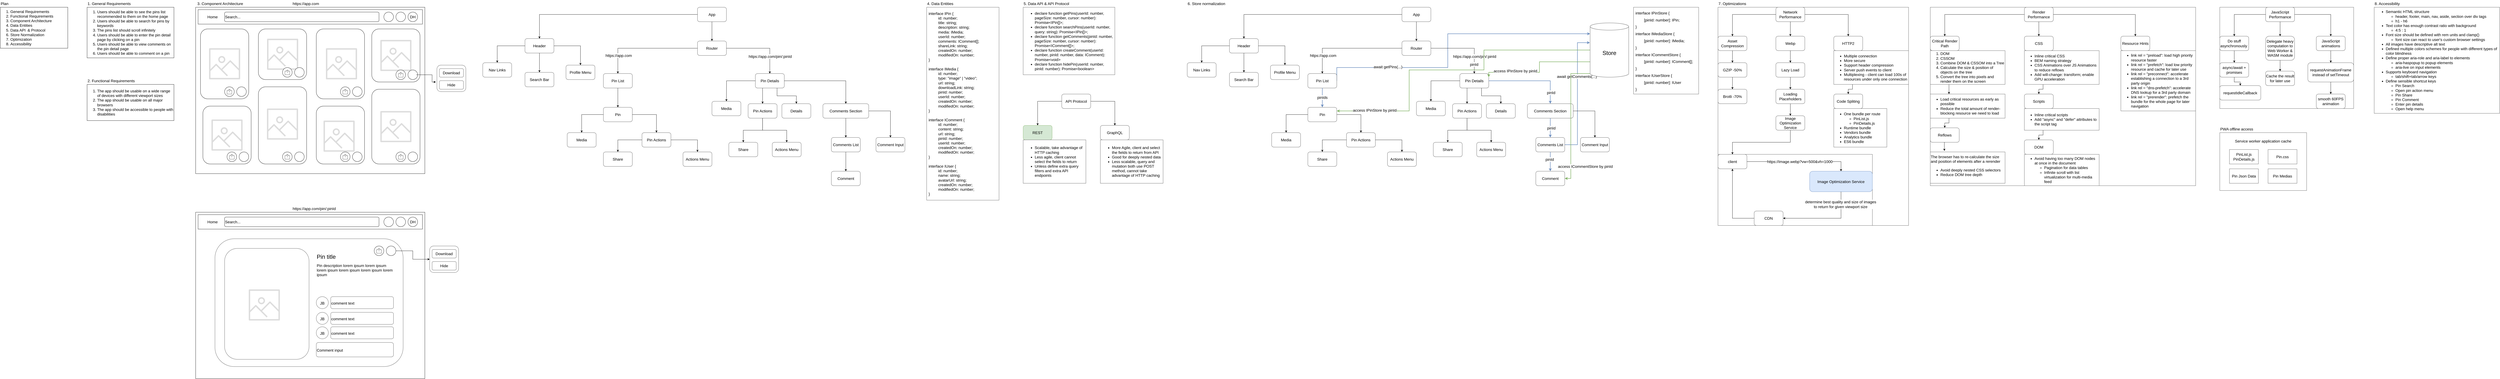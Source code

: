 <mxfile version="17.2.4" type="device"><diagram id="HTUmzy4XcC-ZLj2XDx8v" name="Page-1"><mxGraphModel dx="5192" dy="2840" grid="1" gridSize="10" guides="1" tooltips="1" connect="1" arrows="1" fold="1" page="1" pageScale="1" pageWidth="850" pageHeight="1100" math="0" shadow="0"><root><mxCell id="0"/><mxCell id="1" parent="0"/><mxCell id="Zs15s32nMQuQSbSIt3tk-1" value="&lt;ol style=&quot;font-size: 16px&quot;&gt;&lt;li&gt;&lt;font style=&quot;font-size: 16px&quot;&gt;General Requirements&lt;/font&gt;&lt;/li&gt;&lt;li&gt;&lt;font style=&quot;font-size: 16px&quot;&gt;Functional Requirements&lt;/font&gt;&lt;/li&gt;&lt;li&gt;&lt;font style=&quot;font-size: 16px&quot;&gt;Component Architecture&lt;/font&gt;&lt;/li&gt;&lt;li&gt;&lt;font style=&quot;font-size: 16px&quot;&gt;Data Entities&lt;/font&gt;&lt;/li&gt;&lt;li&gt;&lt;font style=&quot;font-size: 16px&quot;&gt;Data API&lt;span style=&quot;white-space: pre&quot;&gt;&#9;&lt;/span&gt;&amp;amp; Protocol&lt;/font&gt;&lt;/li&gt;&lt;li&gt;Store Normalization&lt;/li&gt;&lt;li&gt;Optimization&lt;/li&gt;&lt;li&gt;Accessibility&lt;/li&gt;&lt;/ol&gt;" style="rounded=0;whiteSpace=wrap;html=1;align=left;" parent="1" vertex="1"><mxGeometry x="40" y="80" width="280" height="170" as="geometry"/></mxCell><mxCell id="Zs15s32nMQuQSbSIt3tk-3" value="&lt;ol style=&quot;font-size: 16px&quot;&gt;&lt;li&gt;Users should be able to see the pins list recommended to them on the home page&lt;/li&gt;&lt;li&gt;Users should be able to search for pins by keywords&lt;/li&gt;&lt;li&gt;The pins list should scroll infinitely&lt;/li&gt;&lt;li&gt;Users should be able to enter the pin detail page by clicking on a pin&lt;/li&gt;&lt;li&gt;Users should be able to view comments on the pin detail page&lt;/li&gt;&lt;li&gt;Users should be able to comment on a pin&lt;/li&gt;&lt;/ol&gt;" style="rounded=0;whiteSpace=wrap;html=1;align=left;" parent="1" vertex="1"><mxGeometry x="400" y="80" width="360" height="210" as="geometry"/></mxCell><mxCell id="Zs15s32nMQuQSbSIt3tk-4" value="&lt;ol style=&quot;font-size: 16px&quot;&gt;&lt;li&gt;The app should be usable on a wide range of devices with different viewport sizes&lt;/li&gt;&lt;li&gt;The app should be usable on all major browsers&lt;/li&gt;&lt;li&gt;The app should be accessible to people with disabilities&lt;/li&gt;&lt;/ol&gt;" style="rounded=0;whiteSpace=wrap;html=1;align=left;" parent="1" vertex="1"><mxGeometry x="400" y="400" width="360" height="150" as="geometry"/></mxCell><mxCell id="Zs15s32nMQuQSbSIt3tk-5" value="1. General Requirements" style="text;html=1;strokeColor=none;fillColor=none;align=left;verticalAlign=middle;whiteSpace=wrap;rounded=0;fontSize=16;" parent="1" vertex="1"><mxGeometry x="400" y="50" width="230" height="30" as="geometry"/></mxCell><mxCell id="Zs15s32nMQuQSbSIt3tk-6" value="2. Functional Requirements" style="text;html=1;strokeColor=none;fillColor=none;align=left;verticalAlign=middle;whiteSpace=wrap;rounded=0;fontSize=16;" parent="1" vertex="1"><mxGeometry x="400" y="370" width="230" height="30" as="geometry"/></mxCell><mxCell id="Zs15s32nMQuQSbSIt3tk-7" value="Plan" style="text;html=1;strokeColor=none;fillColor=none;align=left;verticalAlign=middle;whiteSpace=wrap;rounded=0;fontSize=16;" parent="1" vertex="1"><mxGeometry x="40" y="50" width="230" height="30" as="geometry"/></mxCell><mxCell id="L4ceVhJp82l8jI8pDHFd-277" value="4. Data Entities" style="text;html=1;strokeColor=none;fillColor=none;align=left;verticalAlign=middle;whiteSpace=wrap;rounded=0;fontSize=16;" vertex="1" parent="1"><mxGeometry x="3880" y="50" width="230" height="30" as="geometry"/></mxCell><mxCell id="L4ceVhJp82l8jI8pDHFd-278" value="interface IPin {&lt;br&gt;&lt;span&gt;&#9;&lt;/span&gt;&lt;blockquote style=&quot;margin: 0 0 0 40px ; border: none ; padding: 0px&quot;&gt;id: number;&lt;br&gt;title: string;&lt;br&gt;description: string;&lt;br&gt;media: IMedia;&lt;br&gt;userId: number;&lt;br&gt;comments: IComment[];&lt;/blockquote&gt;&lt;blockquote style=&quot;margin: 0 0 0 40px ; border: none ; padding: 0px&quot;&gt;shareLink: string;&lt;/blockquote&gt;&lt;blockquote style=&quot;margin: 0 0 0 40px ; border: none ; padding: 0px&quot;&gt;createdOn: number;&lt;br&gt;modifiedOn: number;&lt;/blockquote&gt;}&lt;br&gt;&lt;br&gt;interface IMedia {&lt;br&gt;&lt;span&gt;&#9;&lt;/span&gt;&lt;blockquote style=&quot;margin: 0 0 0 40px ; border: none ; padding: 0px&quot;&gt;id: number;&lt;br&gt;type: &quot;image&quot; | &quot;video&quot;;&lt;br&gt;url: string;&lt;/blockquote&gt;&lt;blockquote style=&quot;margin: 0 0 0 40px ; border: none ; padding: 0px&quot;&gt;downloadLink: string;&lt;br&gt;pinId: number;&lt;br&gt;userId: number;&lt;br&gt;createdOn: number;&lt;br&gt;modifiedOn: number;&lt;/blockquote&gt;}&lt;br&gt;&lt;br&gt;interface IComment {&lt;br&gt;&lt;blockquote style=&quot;margin: 0 0 0 40px ; border: none ; padding: 0px&quot;&gt;id: number;&lt;br&gt;content: string;&lt;br&gt;url: string;&lt;br&gt;pinId: number;&lt;br&gt;userId: number;&lt;br&gt;createdOn: number;&lt;br&gt;modifiedOn: number;&lt;/blockquote&gt;}&lt;br&gt;&lt;br&gt;interface IUser {&lt;br&gt;&lt;blockquote style=&quot;margin: 0 0 0 40px ; border: none ; padding: 0px&quot;&gt;id: number;&lt;br&gt;name: string;&lt;br&gt;avatarUrl: string;&lt;br&gt;createdOn: number;&lt;br&gt;modifiedOn: number;&lt;/blockquote&gt;}" style="rounded=0;whiteSpace=wrap;html=1;fontSize=16;strokeColor=#4D4D4D;strokeWidth=1;fillColor=#fff;align=left;spacing=8;" vertex="1" parent="1"><mxGeometry x="3880" y="80" width="300" height="800" as="geometry"/></mxCell><mxCell id="L4ceVhJp82l8jI8pDHFd-279" value="5. Data API &amp;amp; API Protocol" style="text;html=1;strokeColor=none;fillColor=none;align=left;verticalAlign=middle;whiteSpace=wrap;rounded=0;fontSize=16;" vertex="1" parent="1"><mxGeometry x="4280" y="50" width="230" height="30" as="geometry"/></mxCell><mxCell id="L4ceVhJp82l8jI8pDHFd-280" value="&lt;ul&gt;&lt;li&gt;declare function getPins(userId: number, pageSize: number, cursor: number): Promise&amp;lt;IPin[]&amp;gt;;&lt;/li&gt;&lt;li&gt;declare function searchPins(userId: number,&lt;br&gt;query: string): Promise&amp;lt;IPin[]&amp;gt;;&lt;/li&gt;&lt;li&gt;declare function getComments(pinId: number, pageSize: number, cursor: number): Promise&amp;lt;IComment[]&amp;gt;;&lt;/li&gt;&lt;li&gt;declare function createComment(userId: number, pinId: number, data: IComment): Promise&amp;lt;void&amp;gt;&lt;/li&gt;&lt;li&gt;declare function hidePin(userId: number, pinId: number): Promise&amp;lt;boolean&amp;gt;&lt;/li&gt;&lt;/ul&gt;" style="rounded=0;whiteSpace=wrap;html=1;fontSize=16;strokeColor=#4D4D4D;strokeWidth=1;fillColor=#fff;align=left;spacing=8;" vertex="1" parent="1"><mxGeometry x="4280" y="80" width="380" height="280" as="geometry"/></mxCell><mxCell id="L4ceVhJp82l8jI8pDHFd-290" value="" style="group" vertex="1" connectable="0" parent="1"><mxGeometry x="4280" y="440" width="580" height="370" as="geometry"/></mxCell><mxCell id="L4ceVhJp82l8jI8pDHFd-282" value="API Protocol" style="rounded=1;whiteSpace=wrap;html=1;fontSize=16;strokeColor=#4D4D4D;strokeWidth=1;fillColor=#fff;" vertex="1" parent="L4ceVhJp82l8jI8pDHFd-290"><mxGeometry x="160" width="120" height="60" as="geometry"/></mxCell><mxCell id="L4ceVhJp82l8jI8pDHFd-283" value="REST" style="whiteSpace=wrap;html=1;fontSize=16;fillColor=#d5e8d4;strokeColor=#82b366;rounded=1;strokeWidth=1;" vertex="1" parent="L4ceVhJp82l8jI8pDHFd-290"><mxGeometry y="130" width="120" height="60" as="geometry"/></mxCell><mxCell id="L4ceVhJp82l8jI8pDHFd-284" value="" style="edgeStyle=orthogonalEdgeStyle;rounded=0;orthogonalLoop=1;jettySize=auto;html=1;fontSize=16;" edge="1" parent="L4ceVhJp82l8jI8pDHFd-290" source="L4ceVhJp82l8jI8pDHFd-282" target="L4ceVhJp82l8jI8pDHFd-283"><mxGeometry relative="1" as="geometry"/></mxCell><mxCell id="L4ceVhJp82l8jI8pDHFd-285" value="GraphQL" style="whiteSpace=wrap;html=1;fontSize=16;fillColor=#fff;strokeColor=#4D4D4D;rounded=1;strokeWidth=1;" vertex="1" parent="L4ceVhJp82l8jI8pDHFd-290"><mxGeometry x="320" y="130" width="120" height="60" as="geometry"/></mxCell><mxCell id="L4ceVhJp82l8jI8pDHFd-286" value="" style="edgeStyle=orthogonalEdgeStyle;rounded=0;orthogonalLoop=1;jettySize=auto;html=1;fontSize=16;" edge="1" parent="L4ceVhJp82l8jI8pDHFd-290" source="L4ceVhJp82l8jI8pDHFd-282" target="L4ceVhJp82l8jI8pDHFd-285"><mxGeometry relative="1" as="geometry"/></mxCell><mxCell id="L4ceVhJp82l8jI8pDHFd-288" value="&lt;ul&gt;&lt;li&gt;Scalable, take advantage of HTTP caching&lt;/li&gt;&lt;li&gt;Less agile, client cannot select the fields to return&lt;/li&gt;&lt;li&gt;Unless define extra query filters and extra API endpoints&lt;/li&gt;&lt;/ul&gt;" style="rounded=0;whiteSpace=wrap;html=1;fontSize=16;strokeColor=#4D4D4D;strokeWidth=1;fillColor=#fff;align=left;spacing=8;" vertex="1" parent="L4ceVhJp82l8jI8pDHFd-290"><mxGeometry y="190" width="260" height="180" as="geometry"/></mxCell><mxCell id="L4ceVhJp82l8jI8pDHFd-289" value="&lt;ul&gt;&lt;li&gt;More Agile, client and select the fields to return from API&lt;/li&gt;&lt;li&gt;Good for deeply nested data&lt;/li&gt;&lt;li&gt;Less scalable, query and mutation both use POST method, cannot take advantage of HTTP caching&lt;/li&gt;&lt;/ul&gt;" style="rounded=0;whiteSpace=wrap;html=1;fontSize=16;strokeColor=#4D4D4D;strokeWidth=1;fillColor=#fff;align=left;spacing=8;" vertex="1" parent="L4ceVhJp82l8jI8pDHFd-290"><mxGeometry x="320" y="190" width="260" height="180" as="geometry"/></mxCell><mxCell id="L4ceVhJp82l8jI8pDHFd-291" value="6. Store normalization" style="text;html=1;strokeColor=none;fillColor=none;align=left;verticalAlign=middle;whiteSpace=wrap;rounded=0;fontSize=16;" vertex="1" parent="1"><mxGeometry x="4960" y="50" width="230" height="30" as="geometry"/></mxCell><mxCell id="L4ceVhJp82l8jI8pDHFd-338" value="" style="group" vertex="1" connectable="0" parent="1"><mxGeometry x="4960" y="80" width="1830" height="740" as="geometry"/></mxCell><mxCell id="L4ceVhJp82l8jI8pDHFd-339" value="App" style="rounded=1;whiteSpace=wrap;html=1;fontSize=16;strokeColor=#4D4D4D;strokeWidth=1;fillColor=#fff;" vertex="1" parent="L4ceVhJp82l8jI8pDHFd-338"><mxGeometry x="890" width="120" height="60" as="geometry"/></mxCell><mxCell id="L4ceVhJp82l8jI8pDHFd-340" value="Router" style="whiteSpace=wrap;html=1;fontSize=16;fillColor=#fff;strokeColor=#4D4D4D;rounded=1;strokeWidth=1;" vertex="1" parent="L4ceVhJp82l8jI8pDHFd-338"><mxGeometry x="890" y="140" width="120" height="60" as="geometry"/></mxCell><mxCell id="L4ceVhJp82l8jI8pDHFd-341" value="" style="edgeStyle=orthogonalEdgeStyle;rounded=0;orthogonalLoop=1;jettySize=auto;html=1;fontSize=16;" edge="1" parent="L4ceVhJp82l8jI8pDHFd-338" source="L4ceVhJp82l8jI8pDHFd-339" target="L4ceVhJp82l8jI8pDHFd-340"><mxGeometry relative="1" as="geometry"/></mxCell><mxCell id="L4ceVhJp82l8jI8pDHFd-342" value="Header" style="whiteSpace=wrap;html=1;fontSize=16;fillColor=#fff;strokeColor=#4D4D4D;rounded=1;strokeWidth=1;" vertex="1" parent="L4ceVhJp82l8jI8pDHFd-338"><mxGeometry x="175" y="130" width="120" height="60" as="geometry"/></mxCell><mxCell id="L4ceVhJp82l8jI8pDHFd-343" value="" style="edgeStyle=orthogonalEdgeStyle;rounded=0;orthogonalLoop=1;jettySize=auto;html=1;fontSize=16;" edge="1" parent="L4ceVhJp82l8jI8pDHFd-338" source="L4ceVhJp82l8jI8pDHFd-339" target="L4ceVhJp82l8jI8pDHFd-342"><mxGeometry relative="1" as="geometry"/></mxCell><mxCell id="L4ceVhJp82l8jI8pDHFd-386" style="edgeStyle=orthogonalEdgeStyle;rounded=0;orthogonalLoop=1;jettySize=auto;html=1;exitX=1;exitY=0.5;exitDx=0;exitDy=0;fontSize=16;fillColor=#dae8fc;strokeColor=#6c8ebf;strokeWidth=2;" edge="1" parent="L4ceVhJp82l8jI8pDHFd-338" source="L4ceVhJp82l8jI8pDHFd-344" target="L4ceVhJp82l8jI8pDHFd-384"><mxGeometry relative="1" as="geometry"><Array as="points"><mxPoint x="620" y="250"/><mxPoint x="1080" y="250"/><mxPoint x="1080" y="110"/></Array></mxGeometry></mxCell><mxCell id="L4ceVhJp82l8jI8pDHFd-387" value="await getPins(...)" style="edgeLabel;html=1;align=center;verticalAlign=middle;resizable=0;points=[];fontSize=16;" vertex="1" connectable="0" parent="L4ceVhJp82l8jI8pDHFd-386"><mxGeometry x="-0.571" y="3" relative="1" as="geometry"><mxPoint as="offset"/></mxGeometry></mxCell><mxCell id="L4ceVhJp82l8jI8pDHFd-344" value="Pin List" style="whiteSpace=wrap;html=1;fontSize=16;fillColor=#fff;strokeColor=#4D4D4D;rounded=1;strokeWidth=1;" vertex="1" parent="L4ceVhJp82l8jI8pDHFd-338"><mxGeometry x="500" y="275" width="120" height="60" as="geometry"/></mxCell><mxCell id="L4ceVhJp82l8jI8pDHFd-345" value="" style="edgeStyle=orthogonalEdgeStyle;rounded=0;orthogonalLoop=1;jettySize=auto;html=1;fontSize=16;" edge="1" parent="L4ceVhJp82l8jI8pDHFd-338" source="L4ceVhJp82l8jI8pDHFd-340" target="L4ceVhJp82l8jI8pDHFd-344"><mxGeometry relative="1" as="geometry"/></mxCell><mxCell id="L4ceVhJp82l8jI8pDHFd-346" value="https://app.com" style="edgeLabel;html=1;align=center;verticalAlign=middle;resizable=0;points=[];fontSize=16;" vertex="1" connectable="0" parent="L4ceVhJp82l8jI8pDHFd-345"><mxGeometry x="0.66" y="3" relative="1" as="geometry"><mxPoint y="-1" as="offset"/></mxGeometry></mxCell><mxCell id="L4ceVhJp82l8jI8pDHFd-347" value="" style="edgeStyle=orthogonalEdgeStyle;rounded=0;orthogonalLoop=1;jettySize=auto;html=1;fontSize=16;" edge="1" parent="L4ceVhJp82l8jI8pDHFd-338" source="L4ceVhJp82l8jI8pDHFd-348"><mxGeometry relative="1" as="geometry"><mxPoint x="1009.997" y="390" as="targetPoint"/></mxGeometry></mxCell><mxCell id="L4ceVhJp82l8jI8pDHFd-348" value="Pin Details" style="whiteSpace=wrap;html=1;fontSize=16;fillColor=#fff;strokeColor=#4D4D4D;rounded=1;strokeWidth=1;" vertex="1" parent="L4ceVhJp82l8jI8pDHFd-338"><mxGeometry x="1129.93" y="275" width="120" height="60" as="geometry"/></mxCell><mxCell id="L4ceVhJp82l8jI8pDHFd-349" value="" style="edgeStyle=orthogonalEdgeStyle;rounded=0;orthogonalLoop=1;jettySize=auto;html=1;fontSize=16;" edge="1" parent="L4ceVhJp82l8jI8pDHFd-338" source="L4ceVhJp82l8jI8pDHFd-340" target="L4ceVhJp82l8jI8pDHFd-348"><mxGeometry relative="1" as="geometry"/></mxCell><mxCell id="L4ceVhJp82l8jI8pDHFd-350" value="https://app.com/pin/:pinId" style="edgeLabel;html=1;align=center;verticalAlign=middle;resizable=0;points=[];fontSize=16;" vertex="1" connectable="0" parent="L4ceVhJp82l8jI8pDHFd-349"><mxGeometry x="0.495" y="1" relative="1" as="geometry"><mxPoint y="1" as="offset"/></mxGeometry></mxCell><mxCell id="L4ceVhJp82l8jI8pDHFd-397" value="&lt;font color=&quot;#000000&quot;&gt;pinId&lt;/font&gt;" style="edgeLabel;html=1;align=center;verticalAlign=middle;resizable=0;points=[];fontSize=16;fontColor=#CCFFCC;" vertex="1" connectable="0" parent="L4ceVhJp82l8jI8pDHFd-349"><mxGeometry x="0.729" y="-1" relative="1" as="geometry"><mxPoint as="offset"/></mxGeometry></mxCell><mxCell id="L4ceVhJp82l8jI8pDHFd-351" value="Pin" style="whiteSpace=wrap;html=1;fontSize=16;fillColor=#fff;strokeColor=#4D4D4D;rounded=1;strokeWidth=1;" vertex="1" parent="L4ceVhJp82l8jI8pDHFd-338"><mxGeometry x="500" y="415" width="120" height="60" as="geometry"/></mxCell><mxCell id="L4ceVhJp82l8jI8pDHFd-352" value="" style="edgeStyle=orthogonalEdgeStyle;rounded=0;orthogonalLoop=1;jettySize=auto;html=1;fontSize=16;fillColor=#dae8fc;strokeColor=#6c8ebf;strokeWidth=2;" edge="1" parent="L4ceVhJp82l8jI8pDHFd-338" source="L4ceVhJp82l8jI8pDHFd-344" target="L4ceVhJp82l8jI8pDHFd-351"><mxGeometry relative="1" as="geometry"/></mxCell><mxCell id="L4ceVhJp82l8jI8pDHFd-394" value="pinIds" style="edgeLabel;html=1;align=center;verticalAlign=middle;resizable=0;points=[];fontSize=16;" vertex="1" connectable="0" parent="L4ceVhJp82l8jI8pDHFd-352"><mxGeometry x="-0.033" relative="1" as="geometry"><mxPoint as="offset"/></mxGeometry></mxCell><mxCell id="L4ceVhJp82l8jI8pDHFd-353" value="Media" style="whiteSpace=wrap;html=1;fontSize=16;fillColor=#fff;strokeColor=#4D4D4D;rounded=1;strokeWidth=1;" vertex="1" parent="L4ceVhJp82l8jI8pDHFd-338"><mxGeometry x="350" y="520" width="120" height="60" as="geometry"/></mxCell><mxCell id="L4ceVhJp82l8jI8pDHFd-354" value="" style="edgeStyle=orthogonalEdgeStyle;rounded=0;orthogonalLoop=1;jettySize=auto;html=1;fontSize=16;" edge="1" parent="L4ceVhJp82l8jI8pDHFd-338" source="L4ceVhJp82l8jI8pDHFd-351" target="L4ceVhJp82l8jI8pDHFd-353"><mxGeometry relative="1" as="geometry"/></mxCell><mxCell id="L4ceVhJp82l8jI8pDHFd-355" value="Pin Actions" style="whiteSpace=wrap;html=1;fontSize=16;fillColor=#fff;strokeColor=#4D4D4D;rounded=1;strokeWidth=1;" vertex="1" parent="L4ceVhJp82l8jI8pDHFd-338"><mxGeometry x="660" y="520" width="120" height="60" as="geometry"/></mxCell><mxCell id="L4ceVhJp82l8jI8pDHFd-356" value="" style="edgeStyle=orthogonalEdgeStyle;rounded=0;orthogonalLoop=1;jettySize=auto;html=1;fontSize=16;" edge="1" parent="L4ceVhJp82l8jI8pDHFd-338" source="L4ceVhJp82l8jI8pDHFd-351" target="L4ceVhJp82l8jI8pDHFd-355"><mxGeometry relative="1" as="geometry"/></mxCell><mxCell id="L4ceVhJp82l8jI8pDHFd-357" value="Share" style="whiteSpace=wrap;html=1;fontSize=16;fillColor=#fff;strokeColor=#4D4D4D;rounded=1;strokeWidth=1;" vertex="1" parent="L4ceVhJp82l8jI8pDHFd-338"><mxGeometry x="500" y="600" width="120" height="60" as="geometry"/></mxCell><mxCell id="L4ceVhJp82l8jI8pDHFd-358" value="" style="edgeStyle=orthogonalEdgeStyle;rounded=0;orthogonalLoop=1;jettySize=auto;html=1;fontSize=16;" edge="1" parent="L4ceVhJp82l8jI8pDHFd-338" source="L4ceVhJp82l8jI8pDHFd-355" target="L4ceVhJp82l8jI8pDHFd-357"><mxGeometry relative="1" as="geometry"/></mxCell><mxCell id="L4ceVhJp82l8jI8pDHFd-359" value="Actions Menu" style="whiteSpace=wrap;html=1;fontSize=16;fillColor=#fff;strokeColor=#4D4D4D;rounded=1;strokeWidth=1;" vertex="1" parent="L4ceVhJp82l8jI8pDHFd-338"><mxGeometry x="830" y="600" width="120" height="60" as="geometry"/></mxCell><mxCell id="L4ceVhJp82l8jI8pDHFd-360" value="" style="edgeStyle=orthogonalEdgeStyle;rounded=0;orthogonalLoop=1;jettySize=auto;html=1;fontSize=16;" edge="1" parent="L4ceVhJp82l8jI8pDHFd-338" source="L4ceVhJp82l8jI8pDHFd-355" target="L4ceVhJp82l8jI8pDHFd-359"><mxGeometry relative="1" as="geometry"/></mxCell><mxCell id="L4ceVhJp82l8jI8pDHFd-361" value="Media" style="whiteSpace=wrap;html=1;fontSize=16;fillColor=#fff;strokeColor=#4D4D4D;rounded=1;strokeWidth=1;" vertex="1" parent="L4ceVhJp82l8jI8pDHFd-338"><mxGeometry x="950" y="390" width="120" height="60" as="geometry"/></mxCell><mxCell id="L4ceVhJp82l8jI8pDHFd-362" value="Comments Section" style="whiteSpace=wrap;html=1;fontSize=16;fillColor=#fff;strokeColor=#4D4D4D;rounded=1;strokeWidth=1;" vertex="1" parent="L4ceVhJp82l8jI8pDHFd-338"><mxGeometry x="1409.93" y="400" width="190" height="60" as="geometry"/></mxCell><mxCell id="L4ceVhJp82l8jI8pDHFd-363" value="" style="edgeStyle=orthogonalEdgeStyle;rounded=0;orthogonalLoop=1;jettySize=auto;html=1;fontSize=16;fillColor=#dae8fc;strokeColor=#6c8ebf;strokeWidth=2;" edge="1" parent="L4ceVhJp82l8jI8pDHFd-338" source="L4ceVhJp82l8jI8pDHFd-348" target="L4ceVhJp82l8jI8pDHFd-362"><mxGeometry relative="1" as="geometry"/></mxCell><mxCell id="L4ceVhJp82l8jI8pDHFd-400" value="pinId" style="edgeLabel;html=1;align=center;verticalAlign=middle;resizable=0;points=[];fontSize=16;fontColor=#000000;" vertex="1" connectable="0" parent="L4ceVhJp82l8jI8pDHFd-363"><mxGeometry x="0.735" y="3" relative="1" as="geometry"><mxPoint as="offset"/></mxGeometry></mxCell><mxCell id="L4ceVhJp82l8jI8pDHFd-364" value="Details" style="whiteSpace=wrap;html=1;fontSize=16;fillColor=#fff;strokeColor=#4D4D4D;rounded=1;strokeWidth=1;" vertex="1" parent="L4ceVhJp82l8jI8pDHFd-338"><mxGeometry x="1239.93" y="400" width="120" height="60" as="geometry"/></mxCell><mxCell id="L4ceVhJp82l8jI8pDHFd-365" style="edgeStyle=orthogonalEdgeStyle;rounded=0;orthogonalLoop=1;jettySize=auto;html=1;exitX=0.75;exitY=1;exitDx=0;exitDy=0;entryX=0.5;entryY=0;entryDx=0;entryDy=0;fontSize=16;" edge="1" parent="L4ceVhJp82l8jI8pDHFd-338" source="L4ceVhJp82l8jI8pDHFd-348" target="L4ceVhJp82l8jI8pDHFd-364"><mxGeometry relative="1" as="geometry"/></mxCell><mxCell id="L4ceVhJp82l8jI8pDHFd-390" style="edgeStyle=orthogonalEdgeStyle;rounded=0;orthogonalLoop=1;jettySize=auto;html=1;exitX=1;exitY=0.5;exitDx=0;exitDy=0;entryX=-0.006;entryY=0.364;entryDx=0;entryDy=0;entryPerimeter=0;fontSize=16;strokeWidth=2;fillColor=#dae8fc;strokeColor=#6c8ebf;" edge="1" parent="L4ceVhJp82l8jI8pDHFd-338" source="L4ceVhJp82l8jI8pDHFd-366" target="L4ceVhJp82l8jI8pDHFd-384"><mxGeometry relative="1" as="geometry"/></mxCell><mxCell id="L4ceVhJp82l8jI8pDHFd-391" value="await getComments(...)" style="edgeLabel;html=1;align=center;verticalAlign=middle;resizable=0;points=[];fontSize=16;" vertex="1" connectable="0" parent="L4ceVhJp82l8jI8pDHFd-390"><mxGeometry x="0.273" y="3" relative="1" as="geometry"><mxPoint as="offset"/></mxGeometry></mxCell><mxCell id="L4ceVhJp82l8jI8pDHFd-366" value="Comments List" style="whiteSpace=wrap;html=1;fontSize=16;fillColor=#fff;strokeColor=#4D4D4D;rounded=1;strokeWidth=1;" vertex="1" parent="L4ceVhJp82l8jI8pDHFd-338"><mxGeometry x="1444.93" y="540" width="120" height="60" as="geometry"/></mxCell><mxCell id="L4ceVhJp82l8jI8pDHFd-367" value="" style="edgeStyle=orthogonalEdgeStyle;rounded=0;orthogonalLoop=1;jettySize=auto;html=1;fontSize=16;fillColor=#dae8fc;strokeColor=#6c8ebf;strokeWidth=2;" edge="1" parent="L4ceVhJp82l8jI8pDHFd-338" source="L4ceVhJp82l8jI8pDHFd-362" target="L4ceVhJp82l8jI8pDHFd-366"><mxGeometry relative="1" as="geometry"/></mxCell><mxCell id="L4ceVhJp82l8jI8pDHFd-401" value="pinId" style="edgeLabel;html=1;align=center;verticalAlign=middle;resizable=0;points=[];fontSize=16;fontColor=#000000;" vertex="1" connectable="0" parent="L4ceVhJp82l8jI8pDHFd-367"><mxGeometry x="0.008" y="4" relative="1" as="geometry"><mxPoint as="offset"/></mxGeometry></mxCell><mxCell id="L4ceVhJp82l8jI8pDHFd-368" value="Comment" style="whiteSpace=wrap;html=1;fontSize=16;fillColor=#fff;strokeColor=#4D4D4D;rounded=1;strokeWidth=1;" vertex="1" parent="L4ceVhJp82l8jI8pDHFd-338"><mxGeometry x="1444.93" y="680" width="120" height="60" as="geometry"/></mxCell><mxCell id="L4ceVhJp82l8jI8pDHFd-369" value="" style="edgeStyle=orthogonalEdgeStyle;rounded=0;orthogonalLoop=1;jettySize=auto;html=1;fontSize=16;strokeWidth=2;fillColor=#dae8fc;strokeColor=#6c8ebf;" edge="1" parent="L4ceVhJp82l8jI8pDHFd-338" source="L4ceVhJp82l8jI8pDHFd-366" target="L4ceVhJp82l8jI8pDHFd-368"><mxGeometry relative="1" as="geometry"/></mxCell><mxCell id="L4ceVhJp82l8jI8pDHFd-402" value="pinId" style="edgeLabel;html=1;align=center;verticalAlign=middle;resizable=0;points=[];fontSize=16;fontColor=#000000;" vertex="1" connectable="0" parent="L4ceVhJp82l8jI8pDHFd-369"><mxGeometry x="-0.225" y="-3" relative="1" as="geometry"><mxPoint as="offset"/></mxGeometry></mxCell><mxCell id="L4ceVhJp82l8jI8pDHFd-370" value="Comment Input" style="whiteSpace=wrap;html=1;fontSize=16;fillColor=#fff;strokeColor=#4D4D4D;rounded=1;strokeWidth=1;" vertex="1" parent="L4ceVhJp82l8jI8pDHFd-338"><mxGeometry x="1629.93" y="540" width="120" height="60" as="geometry"/></mxCell><mxCell id="L4ceVhJp82l8jI8pDHFd-371" value="" style="edgeStyle=orthogonalEdgeStyle;rounded=0;orthogonalLoop=1;jettySize=auto;html=1;fontSize=16;" edge="1" parent="L4ceVhJp82l8jI8pDHFd-338" source="L4ceVhJp82l8jI8pDHFd-362" target="L4ceVhJp82l8jI8pDHFd-370"><mxGeometry relative="1" as="geometry"/></mxCell><mxCell id="L4ceVhJp82l8jI8pDHFd-372" value="Pin Actions" style="whiteSpace=wrap;html=1;fontSize=16;fillColor=#fff;strokeColor=#4D4D4D;rounded=1;strokeWidth=1;" vertex="1" parent="L4ceVhJp82l8jI8pDHFd-338"><mxGeometry x="1099.93" y="400" width="120" height="60" as="geometry"/></mxCell><mxCell id="L4ceVhJp82l8jI8pDHFd-373" style="edgeStyle=orthogonalEdgeStyle;rounded=0;orthogonalLoop=1;jettySize=auto;html=1;exitX=0.25;exitY=1;exitDx=0;exitDy=0;entryX=0.5;entryY=0;entryDx=0;entryDy=0;fontSize=16;" edge="1" parent="L4ceVhJp82l8jI8pDHFd-338" source="L4ceVhJp82l8jI8pDHFd-348" target="L4ceVhJp82l8jI8pDHFd-372"><mxGeometry relative="1" as="geometry"/></mxCell><mxCell id="L4ceVhJp82l8jI8pDHFd-374" value="Share" style="whiteSpace=wrap;html=1;fontSize=16;fillColor=#fff;strokeColor=#4D4D4D;rounded=1;strokeWidth=1;" vertex="1" parent="L4ceVhJp82l8jI8pDHFd-338"><mxGeometry x="1019.93" y="560" width="120" height="60" as="geometry"/></mxCell><mxCell id="L4ceVhJp82l8jI8pDHFd-375" value="" style="edgeStyle=orthogonalEdgeStyle;rounded=0;orthogonalLoop=1;jettySize=auto;html=1;fontSize=16;" edge="1" parent="L4ceVhJp82l8jI8pDHFd-338" source="L4ceVhJp82l8jI8pDHFd-372" target="L4ceVhJp82l8jI8pDHFd-374"><mxGeometry relative="1" as="geometry"/></mxCell><mxCell id="L4ceVhJp82l8jI8pDHFd-376" value="Actions Menu" style="whiteSpace=wrap;html=1;fontSize=16;fillColor=#fff;strokeColor=#4D4D4D;rounded=1;strokeWidth=1;" vertex="1" parent="L4ceVhJp82l8jI8pDHFd-338"><mxGeometry x="1199.93" y="560" width="120" height="60" as="geometry"/></mxCell><mxCell id="L4ceVhJp82l8jI8pDHFd-377" value="" style="edgeStyle=orthogonalEdgeStyle;rounded=0;orthogonalLoop=1;jettySize=auto;html=1;fontSize=16;" edge="1" parent="L4ceVhJp82l8jI8pDHFd-338" source="L4ceVhJp82l8jI8pDHFd-372" target="L4ceVhJp82l8jI8pDHFd-376"><mxGeometry relative="1" as="geometry"/></mxCell><mxCell id="L4ceVhJp82l8jI8pDHFd-378" value="Nav Links" style="whiteSpace=wrap;html=1;fontSize=16;fillColor=#fff;strokeColor=#4D4D4D;rounded=1;strokeWidth=1;" vertex="1" parent="L4ceVhJp82l8jI8pDHFd-338"><mxGeometry y="230" width="120" height="60" as="geometry"/></mxCell><mxCell id="L4ceVhJp82l8jI8pDHFd-379" value="" style="edgeStyle=orthogonalEdgeStyle;rounded=0;orthogonalLoop=1;jettySize=auto;html=1;fontSize=16;" edge="1" parent="L4ceVhJp82l8jI8pDHFd-338" source="L4ceVhJp82l8jI8pDHFd-342" target="L4ceVhJp82l8jI8pDHFd-378"><mxGeometry relative="1" as="geometry"/></mxCell><mxCell id="L4ceVhJp82l8jI8pDHFd-380" value="Search Bar" style="whiteSpace=wrap;html=1;fontSize=16;fillColor=#fff;strokeColor=#4D4D4D;rounded=1;strokeWidth=1;" vertex="1" parent="L4ceVhJp82l8jI8pDHFd-338"><mxGeometry x="175" y="270" width="120" height="60" as="geometry"/></mxCell><mxCell id="L4ceVhJp82l8jI8pDHFd-381" value="" style="edgeStyle=orthogonalEdgeStyle;rounded=0;orthogonalLoop=1;jettySize=auto;html=1;fontSize=16;" edge="1" parent="L4ceVhJp82l8jI8pDHFd-338" source="L4ceVhJp82l8jI8pDHFd-342" target="L4ceVhJp82l8jI8pDHFd-380"><mxGeometry relative="1" as="geometry"/></mxCell><mxCell id="L4ceVhJp82l8jI8pDHFd-382" value="Profile Menu" style="whiteSpace=wrap;html=1;fontSize=16;fillColor=#fff;strokeColor=#4D4D4D;rounded=1;strokeWidth=1;" vertex="1" parent="L4ceVhJp82l8jI8pDHFd-338"><mxGeometry x="345" y="240" width="120" height="60" as="geometry"/></mxCell><mxCell id="L4ceVhJp82l8jI8pDHFd-383" value="" style="edgeStyle=orthogonalEdgeStyle;rounded=0;orthogonalLoop=1;jettySize=auto;html=1;fontSize=16;" edge="1" parent="L4ceVhJp82l8jI8pDHFd-338" source="L4ceVhJp82l8jI8pDHFd-342" target="L4ceVhJp82l8jI8pDHFd-382"><mxGeometry relative="1" as="geometry"/></mxCell><mxCell id="L4ceVhJp82l8jI8pDHFd-392" style="edgeStyle=orthogonalEdgeStyle;rounded=0;orthogonalLoop=1;jettySize=auto;html=1;exitX=0;exitY=0.5;exitDx=0;exitDy=0;exitPerimeter=0;entryX=1;entryY=0.25;entryDx=0;entryDy=0;fontSize=16;strokeWidth=2;fillColor=#d5e8d4;strokeColor=#82b366;" edge="1" parent="L4ceVhJp82l8jI8pDHFd-338" source="L4ceVhJp82l8jI8pDHFd-384" target="L4ceVhJp82l8jI8pDHFd-351"><mxGeometry relative="1" as="geometry"><Array as="points"><mxPoint x="1230" y="178"/><mxPoint x="1230" y="260"/><mxPoint x="920" y="260"/><mxPoint x="920" y="430"/></Array></mxGeometry></mxCell><mxCell id="L4ceVhJp82l8jI8pDHFd-393" value="access IPinStore by pinId" style="edgeLabel;html=1;align=center;verticalAlign=middle;resizable=0;points=[];fontSize=16;" vertex="1" connectable="0" parent="L4ceVhJp82l8jI8pDHFd-392"><mxGeometry x="0.759" y="-3" relative="1" as="geometry"><mxPoint as="offset"/></mxGeometry></mxCell><mxCell id="L4ceVhJp82l8jI8pDHFd-395" style="edgeStyle=orthogonalEdgeStyle;rounded=0;orthogonalLoop=1;jettySize=auto;html=1;exitX=0;exitY=0;exitDx=0;exitDy=161.25;exitPerimeter=0;entryX=1;entryY=0.25;entryDx=0;entryDy=0;fontSize=16;strokeWidth=2;fillColor=#d5e8d4;strokeColor=#82b366;" edge="1" parent="L4ceVhJp82l8jI8pDHFd-338" source="L4ceVhJp82l8jI8pDHFd-384" target="L4ceVhJp82l8jI8pDHFd-348"><mxGeometry relative="1" as="geometry"><Array as="points"><mxPoint x="1460" y="226"/><mxPoint x="1460" y="270"/><mxPoint x="1250" y="270"/></Array></mxGeometry></mxCell><mxCell id="L4ceVhJp82l8jI8pDHFd-396" value="access IPinStore by pinId" style="edgeLabel;html=1;align=center;verticalAlign=middle;resizable=0;points=[];fontSize=16;" vertex="1" connectable="0" parent="L4ceVhJp82l8jI8pDHFd-395"><mxGeometry x="0.602" y="-6" relative="1" as="geometry"><mxPoint x="34" as="offset"/></mxGeometry></mxCell><mxCell id="L4ceVhJp82l8jI8pDHFd-398" style="edgeStyle=orthogonalEdgeStyle;rounded=0;orthogonalLoop=1;jettySize=auto;html=1;exitX=0;exitY=1;exitDx=0;exitDy=-15;exitPerimeter=0;entryX=1;entryY=0.5;entryDx=0;entryDy=0;fontSize=16;fontColor=#000000;strokeWidth=2;fillColor=#d5e8d4;strokeColor=#82b366;" edge="1" parent="L4ceVhJp82l8jI8pDHFd-338" source="L4ceVhJp82l8jI8pDHFd-384" target="L4ceVhJp82l8jI8pDHFd-368"><mxGeometry relative="1" as="geometry"><Array as="points"><mxPoint x="1590" y="275"/><mxPoint x="1590" y="710"/></Array></mxGeometry></mxCell><mxCell id="L4ceVhJp82l8jI8pDHFd-399" value="access ICommentStore by pinId" style="edgeLabel;html=1;align=center;verticalAlign=middle;resizable=0;points=[];fontSize=16;fontColor=#000000;" vertex="1" connectable="0" parent="L4ceVhJp82l8jI8pDHFd-398"><mxGeometry x="0.752" y="-1" relative="1" as="geometry"><mxPoint x="61" y="-8" as="offset"/></mxGeometry></mxCell><mxCell id="L4ceVhJp82l8jI8pDHFd-384" value="&lt;font style=&quot;font-size: 24px&quot;&gt;Store&lt;/font&gt;" style="shape=cylinder3;whiteSpace=wrap;html=1;boundedLbl=1;backgroundOutline=1;size=15;fontSize=16;strokeColor=#4D4D4D;strokeWidth=1;fillColor=#fff;" vertex="1" parent="L4ceVhJp82l8jI8pDHFd-338"><mxGeometry x="1670" y="65" width="160" height="225" as="geometry"/></mxCell><mxCell id="L4ceVhJp82l8jI8pDHFd-385" value="&lt;span style=&quot;font-size: 16px&quot;&gt;interface IPinStore {&lt;/span&gt;&lt;br style=&quot;font-size: 16px&quot;&gt;&lt;span style=&quot;font-size: 16px&quot;&gt;&lt;/span&gt;&lt;span style=&quot;font-size: 16px&quot;&gt;&lt;span style=&quot;white-space: pre&quot;&gt;&#9;&lt;/span&gt;[pinId: number]: IPin;&lt;/span&gt;&lt;br style=&quot;font-size: 16px&quot;&gt;&lt;span style=&quot;font-size: 16px&quot;&gt;}&lt;br&gt;&lt;/span&gt;&lt;span style=&quot;font-size: 16px&quot;&gt;interface IMediaStore {&lt;/span&gt;&lt;br style=&quot;font-size: 16px&quot;&gt;&lt;span style=&quot;font-size: 16px&quot;&gt;&lt;/span&gt;&lt;span style=&quot;font-size: 16px&quot;&gt;&lt;span style=&quot;white-space: pre&quot;&gt;&#9;&lt;/span&gt;[pinId: number]: IMedia;&lt;/span&gt;&lt;br style=&quot;font-size: 16px&quot;&gt;&lt;span style=&quot;font-size: 16px&quot;&gt;}&lt;br&gt;&lt;/span&gt;&lt;span style=&quot;font-size: 16px&quot;&gt;interface ICommentStore {&lt;/span&gt;&lt;br style=&quot;font-size: 16px&quot;&gt;&lt;span style=&quot;font-size: 16px&quot;&gt;&lt;/span&gt;&lt;span style=&quot;font-size: 16px&quot;&gt;&lt;span style=&quot;white-space: pre&quot;&gt;&#9;&lt;/span&gt;[pinId: number]: IComment[];&lt;/span&gt;&lt;br style=&quot;font-size: 16px&quot;&gt;&lt;span style=&quot;font-size: 16px&quot;&gt;}&lt;br&gt;&lt;/span&gt;&lt;span style=&quot;font-size: 16px&quot;&gt;interface IUserStore {&lt;/span&gt;&lt;br style=&quot;font-size: 16px&quot;&gt;&lt;span style=&quot;font-size: 16px&quot;&gt;&lt;/span&gt;&lt;span style=&quot;font-size: 16px&quot;&gt;&lt;span style=&quot;white-space: pre&quot;&gt;&#9;&lt;/span&gt;[pinId: number]: IUser&lt;/span&gt;&lt;br style=&quot;font-size: 16px&quot;&gt;&lt;span style=&quot;font-size: 16px&quot;&gt;}&lt;/span&gt;&lt;span style=&quot;font-size: 16px&quot;&gt;&lt;br&gt;&lt;/span&gt;" style="rounded=0;whiteSpace=wrap;html=1;fontSize=24;strokeColor=#4D4D4D;strokeWidth=1;fillColor=#fff;align=left;spacing=8;" vertex="1" parent="1"><mxGeometry x="6810" y="80" width="270" height="360" as="geometry"/></mxCell><mxCell id="L4ceVhJp82l8jI8pDHFd-403" value="7. Optimizations" style="text;html=1;strokeColor=none;fillColor=none;align=left;verticalAlign=middle;whiteSpace=wrap;rounded=0;fontSize=16;" vertex="1" parent="1"><mxGeometry x="7160" y="50" width="230" height="30" as="geometry"/></mxCell><mxCell id="L4ceVhJp82l8jI8pDHFd-404" value="" style="group;fontSize=16;fontColor=#000000;strokeColor=#4D4D4D;strokeWidth=1;fillColor=#fff;" vertex="1" connectable="0" parent="1"><mxGeometry x="7160" y="80" width="790" height="905" as="geometry"/></mxCell><mxCell id="L4ceVhJp82l8jI8pDHFd-405" value="Network Performance" style="rounded=1;whiteSpace=wrap;html=1;fontSize=16;fontColor=#000000;strokeColor=#4D4D4D;strokeWidth=1;fillColor=#fff;" vertex="1" parent="L4ceVhJp82l8jI8pDHFd-404"><mxGeometry x="240" width="120" height="60" as="geometry"/></mxCell><mxCell id="L4ceVhJp82l8jI8pDHFd-406" value="Asset Compression" style="whiteSpace=wrap;html=1;fontSize=16;rounded=1;fontColor=#000000;strokeColor=#4D4D4D;strokeWidth=1;fillColor=#fff;" vertex="1" parent="L4ceVhJp82l8jI8pDHFd-404"><mxGeometry y="120" width="120" height="60" as="geometry"/></mxCell><mxCell id="L4ceVhJp82l8jI8pDHFd-407" value="" style="edgeStyle=orthogonalEdgeStyle;rounded=0;orthogonalLoop=1;jettySize=auto;html=1;fontSize=16;strokeWidth=1;fontColor=#000000;" edge="1" parent="L4ceVhJp82l8jI8pDHFd-404" source="L4ceVhJp82l8jI8pDHFd-405" target="L4ceVhJp82l8jI8pDHFd-406"><mxGeometry relative="1" as="geometry"/></mxCell><mxCell id="L4ceVhJp82l8jI8pDHFd-408" value="GZIP -50%" style="whiteSpace=wrap;html=1;fontSize=16;rounded=1;fontColor=#000000;strokeColor=#4D4D4D;strokeWidth=1;fillColor=#fff;" vertex="1" parent="L4ceVhJp82l8jI8pDHFd-404"><mxGeometry y="230" width="120" height="60" as="geometry"/></mxCell><mxCell id="L4ceVhJp82l8jI8pDHFd-409" value="" style="edgeStyle=orthogonalEdgeStyle;rounded=0;orthogonalLoop=1;jettySize=auto;html=1;fontSize=16;strokeWidth=1;fontColor=#000000;" edge="1" parent="L4ceVhJp82l8jI8pDHFd-404" source="L4ceVhJp82l8jI8pDHFd-406" target="L4ceVhJp82l8jI8pDHFd-408"><mxGeometry relative="1" as="geometry"/></mxCell><mxCell id="L4ceVhJp82l8jI8pDHFd-410" value="Brotli -70%" style="whiteSpace=wrap;html=1;fontSize=16;rounded=1;fontColor=#000000;strokeColor=#4D4D4D;strokeWidth=1;fillColor=#fff;" vertex="1" parent="L4ceVhJp82l8jI8pDHFd-404"><mxGeometry y="340" width="120" height="60" as="geometry"/></mxCell><mxCell id="L4ceVhJp82l8jI8pDHFd-411" value="" style="edgeStyle=orthogonalEdgeStyle;rounded=0;orthogonalLoop=1;jettySize=auto;html=1;fontSize=16;strokeWidth=1;fontColor=#000000;" edge="1" parent="L4ceVhJp82l8jI8pDHFd-404" source="L4ceVhJp82l8jI8pDHFd-408" target="L4ceVhJp82l8jI8pDHFd-410"><mxGeometry relative="1" as="geometry"/></mxCell><mxCell id="L4ceVhJp82l8jI8pDHFd-412" value="Webp" style="whiteSpace=wrap;html=1;fontSize=16;rounded=1;fontColor=#000000;strokeColor=#4D4D4D;strokeWidth=1;fillColor=#fff;" vertex="1" parent="L4ceVhJp82l8jI8pDHFd-404"><mxGeometry x="240" y="120" width="120" height="60" as="geometry"/></mxCell><mxCell id="L4ceVhJp82l8jI8pDHFd-413" value="" style="edgeStyle=orthogonalEdgeStyle;rounded=0;orthogonalLoop=1;jettySize=auto;html=1;fontSize=16;strokeWidth=1;fontColor=#000000;" edge="1" parent="L4ceVhJp82l8jI8pDHFd-404" source="L4ceVhJp82l8jI8pDHFd-405" target="L4ceVhJp82l8jI8pDHFd-412"><mxGeometry relative="1" as="geometry"/></mxCell><mxCell id="L4ceVhJp82l8jI8pDHFd-414" value="Image Optimization Service" style="whiteSpace=wrap;html=1;fontSize=16;rounded=1;fontColor=#000000;strokeColor=#4D4D4D;strokeWidth=1;fillColor=#fff;" vertex="1" parent="L4ceVhJp82l8jI8pDHFd-404"><mxGeometry x="240" y="450" width="120" height="60" as="geometry"/></mxCell><mxCell id="L4ceVhJp82l8jI8pDHFd-415" value="Lazy Load" style="whiteSpace=wrap;html=1;fontSize=16;rounded=1;fontColor=#000000;strokeColor=#4D4D4D;strokeWidth=1;fillColor=#fff;" vertex="1" parent="L4ceVhJp82l8jI8pDHFd-404"><mxGeometry x="240" y="230" width="120" height="60" as="geometry"/></mxCell><mxCell id="L4ceVhJp82l8jI8pDHFd-416" value="" style="edgeStyle=orthogonalEdgeStyle;rounded=0;orthogonalLoop=1;jettySize=auto;html=1;fontSize=16;strokeWidth=1;fontColor=#000000;" edge="1" parent="L4ceVhJp82l8jI8pDHFd-404" source="L4ceVhJp82l8jI8pDHFd-412" target="L4ceVhJp82l8jI8pDHFd-415"><mxGeometry relative="1" as="geometry"/></mxCell><mxCell id="L4ceVhJp82l8jI8pDHFd-417" style="edgeStyle=orthogonalEdgeStyle;rounded=0;orthogonalLoop=1;jettySize=auto;html=1;exitX=0.5;exitY=1;exitDx=0;exitDy=0;fontSize=16;strokeWidth=1;fontColor=#000000;" edge="1" parent="L4ceVhJp82l8jI8pDHFd-404" source="L4ceVhJp82l8jI8pDHFd-418" target="L4ceVhJp82l8jI8pDHFd-414"><mxGeometry relative="1" as="geometry"/></mxCell><mxCell id="L4ceVhJp82l8jI8pDHFd-418" value="Loading Placeholders" style="whiteSpace=wrap;html=1;fontSize=16;rounded=1;fontColor=#000000;strokeColor=#4D4D4D;strokeWidth=1;fillColor=#fff;" vertex="1" parent="L4ceVhJp82l8jI8pDHFd-404"><mxGeometry x="240" y="340" width="120" height="60" as="geometry"/></mxCell><mxCell id="L4ceVhJp82l8jI8pDHFd-419" value="" style="edgeStyle=orthogonalEdgeStyle;rounded=0;orthogonalLoop=1;jettySize=auto;html=1;fontSize=16;strokeWidth=1;fontColor=#000000;" edge="1" parent="L4ceVhJp82l8jI8pDHFd-404" source="L4ceVhJp82l8jI8pDHFd-415" target="L4ceVhJp82l8jI8pDHFd-418"><mxGeometry relative="1" as="geometry"/></mxCell><mxCell id="L4ceVhJp82l8jI8pDHFd-420" value="HTTP2" style="whiteSpace=wrap;html=1;fontSize=16;rounded=1;fontColor=#000000;strokeColor=#4D4D4D;strokeWidth=1;fillColor=#fff;" vertex="1" parent="L4ceVhJp82l8jI8pDHFd-404"><mxGeometry x="480" y="120" width="120" height="60" as="geometry"/></mxCell><mxCell id="L4ceVhJp82l8jI8pDHFd-421" value="" style="edgeStyle=orthogonalEdgeStyle;rounded=0;orthogonalLoop=1;jettySize=auto;html=1;fontSize=16;strokeWidth=1;fontColor=#000000;" edge="1" parent="L4ceVhJp82l8jI8pDHFd-404" source="L4ceVhJp82l8jI8pDHFd-405" target="L4ceVhJp82l8jI8pDHFd-420"><mxGeometry relative="1" as="geometry"/></mxCell><mxCell id="L4ceVhJp82l8jI8pDHFd-422" value="&lt;ul&gt;&lt;li&gt;Multiple connection&lt;/li&gt;&lt;li&gt;More secure&lt;/li&gt;&lt;li&gt;Support header compression&lt;/li&gt;&lt;li&gt;Server push events to client&lt;/li&gt;&lt;li&gt;Multiplexing - client can load 100s of resources under only one connection&lt;/li&gt;&lt;/ul&gt;" style="rounded=0;whiteSpace=wrap;html=1;fontSize=16;align=left;fontColor=#000000;strokeColor=#4D4D4D;strokeWidth=1;fillColor=#fff;" vertex="1" parent="L4ceVhJp82l8jI8pDHFd-404"><mxGeometry x="480" y="180" width="310" height="140" as="geometry"/></mxCell><mxCell id="L4ceVhJp82l8jI8pDHFd-423" value="Code Spliting" style="whiteSpace=wrap;html=1;fontSize=16;rounded=1;fontColor=#000000;strokeColor=#4D4D4D;strokeWidth=1;fillColor=#fff;" vertex="1" parent="L4ceVhJp82l8jI8pDHFd-404"><mxGeometry x="480" y="360" width="120" height="60" as="geometry"/></mxCell><mxCell id="L4ceVhJp82l8jI8pDHFd-424" style="edgeStyle=orthogonalEdgeStyle;rounded=0;orthogonalLoop=1;jettySize=auto;html=1;exitX=0.25;exitY=1;exitDx=0;exitDy=0;entryX=0.5;entryY=0;entryDx=0;entryDy=0;fontSize=16;strokeWidth=1;fontColor=#000000;" edge="1" parent="L4ceVhJp82l8jI8pDHFd-404" source="L4ceVhJp82l8jI8pDHFd-422" target="L4ceVhJp82l8jI8pDHFd-423"><mxGeometry relative="1" as="geometry"/></mxCell><mxCell id="L4ceVhJp82l8jI8pDHFd-425" value="&lt;ul&gt;&lt;li&gt;One bundle per route&lt;/li&gt;&lt;ul&gt;&lt;li&gt;PinList.js&lt;/li&gt;&lt;li&gt;PinDetails.js&lt;/li&gt;&lt;/ul&gt;&lt;li&gt;Runtime bundle&lt;/li&gt;&lt;li&gt;Vendors bundle&lt;/li&gt;&lt;li&gt;Analytics bundle&lt;/li&gt;&lt;li&gt;ES6 bundle&lt;/li&gt;&lt;/ul&gt;" style="rounded=0;whiteSpace=wrap;html=1;fontSize=16;align=left;fontColor=#000000;strokeColor=#4D4D4D;strokeWidth=1;fillColor=#fff;" vertex="1" parent="L4ceVhJp82l8jI8pDHFd-404"><mxGeometry x="480" y="420" width="220" height="160" as="geometry"/></mxCell><mxCell id="L4ceVhJp82l8jI8pDHFd-426" value="" style="group;fontSize=16;fontColor=#000000;strokeColor=#4D4D4D;strokeWidth=1;fillColor=#fff;" vertex="1" connectable="0" parent="L4ceVhJp82l8jI8pDHFd-404"><mxGeometry y="610" width="640" height="295" as="geometry"/></mxCell><mxCell id="L4ceVhJp82l8jI8pDHFd-427" value="client" style="rounded=1;whiteSpace=wrap;html=1;fontSize=16;fontColor=#000000;strokeColor=#4D4D4D;strokeWidth=1;fillColor=#fff;" vertex="1" parent="L4ceVhJp82l8jI8pDHFd-426"><mxGeometry width="120" height="60" as="geometry"/></mxCell><mxCell id="L4ceVhJp82l8jI8pDHFd-428" value="Image Optimization Service" style="whiteSpace=wrap;html=1;fontSize=16;rounded=1;fillColor=#dae8fc;strokeColor=#6c8ebf;fontColor=#000000;" vertex="1" parent="L4ceVhJp82l8jI8pDHFd-426"><mxGeometry x="380" y="70" width="260" height="85" as="geometry"/></mxCell><mxCell id="L4ceVhJp82l8jI8pDHFd-429" value="" style="edgeStyle=orthogonalEdgeStyle;rounded=0;orthogonalLoop=1;jettySize=auto;html=1;fontSize=16;strokeWidth=1;fontColor=#000000;" edge="1" parent="L4ceVhJp82l8jI8pDHFd-426" source="L4ceVhJp82l8jI8pDHFd-427" target="L4ceVhJp82l8jI8pDHFd-428"><mxGeometry relative="1" as="geometry"/></mxCell><mxCell id="L4ceVhJp82l8jI8pDHFd-430" value="https://image.webp?vw=500&amp;amp;vh=1000" style="edgeLabel;html=1;align=center;verticalAlign=middle;resizable=0;points=[];fontSize=16;fontColor=#000000;strokeColor=#4D4D4D;strokeWidth=1;fillColor=#fff;" vertex="1" connectable="0" parent="L4ceVhJp82l8jI8pDHFd-429"><mxGeometry x="-0.114" y="2" relative="1" as="geometry"><mxPoint x="28" y="2" as="offset"/></mxGeometry></mxCell><mxCell id="L4ceVhJp82l8jI8pDHFd-431" style="edgeStyle=orthogonalEdgeStyle;rounded=0;orthogonalLoop=1;jettySize=auto;html=1;entryX=0.5;entryY=1;entryDx=0;entryDy=0;fontSize=16;strokeWidth=1;fontColor=#000000;" edge="1" parent="L4ceVhJp82l8jI8pDHFd-426" source="L4ceVhJp82l8jI8pDHFd-432" target="L4ceVhJp82l8jI8pDHFd-427"><mxGeometry relative="1" as="geometry"/></mxCell><mxCell id="L4ceVhJp82l8jI8pDHFd-432" value="CDN" style="whiteSpace=wrap;html=1;fontSize=16;rounded=1;fontColor=#000000;strokeColor=#4D4D4D;strokeWidth=1;fillColor=#fff;" vertex="1" parent="L4ceVhJp82l8jI8pDHFd-426"><mxGeometry x="150" y="235" width="120" height="60" as="geometry"/></mxCell><mxCell id="L4ceVhJp82l8jI8pDHFd-433" style="edgeStyle=orthogonalEdgeStyle;rounded=0;orthogonalLoop=1;jettySize=auto;html=1;exitX=0.5;exitY=1;exitDx=0;exitDy=0;entryX=1;entryY=0.5;entryDx=0;entryDy=0;fontSize=16;strokeWidth=1;fontColor=#000000;" edge="1" parent="L4ceVhJp82l8jI8pDHFd-426" source="L4ceVhJp82l8jI8pDHFd-428" target="L4ceVhJp82l8jI8pDHFd-432"><mxGeometry relative="1" as="geometry"/></mxCell><mxCell id="L4ceVhJp82l8jI8pDHFd-434" value="determine best quality and size of images&lt;br&gt;to return for given viewport size" style="edgeLabel;html=1;align=center;verticalAlign=middle;resizable=0;points=[];fontSize=16;fontColor=#000000;strokeColor=#4D4D4D;strokeWidth=1;fillColor=#fff;" vertex="1" connectable="0" parent="L4ceVhJp82l8jI8pDHFd-433"><mxGeometry x="-0.703" y="-2" relative="1" as="geometry"><mxPoint as="offset"/></mxGeometry></mxCell><mxCell id="L4ceVhJp82l8jI8pDHFd-435" style="edgeStyle=orthogonalEdgeStyle;rounded=0;orthogonalLoop=1;jettySize=auto;html=1;exitX=0.5;exitY=1;exitDx=0;exitDy=0;entryX=0.5;entryY=0;entryDx=0;entryDy=0;fontSize=16;strokeWidth=1;fontColor=#000000;" edge="1" parent="L4ceVhJp82l8jI8pDHFd-404" source="L4ceVhJp82l8jI8pDHFd-414" target="L4ceVhJp82l8jI8pDHFd-427"><mxGeometry relative="1" as="geometry"/></mxCell><mxCell id="L4ceVhJp82l8jI8pDHFd-436" value="" style="group;fontSize=16;fontColor=#000000;strokeColor=#4D4D4D;strokeWidth=1;fillColor=#fff;" vertex="1" connectable="0" parent="1"><mxGeometry x="8040" y="80" width="1100" height="740" as="geometry"/></mxCell><mxCell id="L4ceVhJp82l8jI8pDHFd-437" value="Render Performance" style="rounded=1;whiteSpace=wrap;html=1;fontSize=16;fontColor=#000000;strokeColor=#4D4D4D;strokeWidth=1;fillColor=#fff;" vertex="1" parent="L4ceVhJp82l8jI8pDHFd-436"><mxGeometry x="390" width="120" height="60" as="geometry"/></mxCell><mxCell id="L4ceVhJp82l8jI8pDHFd-438" value="Critical Render Path" style="whiteSpace=wrap;html=1;fontSize=16;rounded=1;fontColor=#000000;strokeColor=#4D4D4D;strokeWidth=1;fillColor=#fff;" vertex="1" parent="L4ceVhJp82l8jI8pDHFd-436"><mxGeometry y="120" width="120" height="60" as="geometry"/></mxCell><mxCell id="L4ceVhJp82l8jI8pDHFd-439" value="" style="edgeStyle=orthogonalEdgeStyle;rounded=0;orthogonalLoop=1;jettySize=auto;html=1;fontSize=16;strokeWidth=1;fontColor=#000000;" edge="1" parent="L4ceVhJp82l8jI8pDHFd-436" source="L4ceVhJp82l8jI8pDHFd-437" target="L4ceVhJp82l8jI8pDHFd-438"><mxGeometry relative="1" as="geometry"/></mxCell><mxCell id="L4ceVhJp82l8jI8pDHFd-440" value="&lt;ol&gt;&lt;li&gt;DOM&lt;/li&gt;&lt;li&gt;CSSOM&lt;/li&gt;&lt;li&gt;Combine DOM &amp;amp; CSSOM into a Tree&lt;/li&gt;&lt;li&gt;Calculate the size &amp;amp; position of objects on the tree&lt;/li&gt;&lt;li&gt;Convert the tree into pixels and render them on the screen&lt;/li&gt;&lt;/ol&gt;" style="rounded=0;whiteSpace=wrap;html=1;fontSize=16;align=left;fontColor=#000000;strokeColor=#4D4D4D;strokeWidth=1;fillColor=#fff;" vertex="1" parent="L4ceVhJp82l8jI8pDHFd-436"><mxGeometry y="180" width="310" height="140" as="geometry"/></mxCell><mxCell id="L4ceVhJp82l8jI8pDHFd-441" value="&lt;ul&gt;&lt;li&gt;Load critical resources as early as possible&lt;/li&gt;&lt;li&gt;Reduce the total amount of render-blocking resource we need to load&lt;/li&gt;&lt;/ul&gt;" style="rounded=0;whiteSpace=wrap;html=1;fontSize=16;align=left;fontColor=#000000;strokeColor=#4D4D4D;strokeWidth=1;fillColor=#fff;" vertex="1" parent="L4ceVhJp82l8jI8pDHFd-436"><mxGeometry y="360" width="310" height="100" as="geometry"/></mxCell><mxCell id="L4ceVhJp82l8jI8pDHFd-442" style="edgeStyle=orthogonalEdgeStyle;rounded=0;orthogonalLoop=1;jettySize=auto;html=1;exitX=0.25;exitY=1;exitDx=0;exitDy=0;entryX=0.25;entryY=0;entryDx=0;entryDy=0;fontSize=16;strokeWidth=1;fontColor=#000000;" edge="1" parent="L4ceVhJp82l8jI8pDHFd-436" source="L4ceVhJp82l8jI8pDHFd-440" target="L4ceVhJp82l8jI8pDHFd-441"><mxGeometry relative="1" as="geometry"/></mxCell><mxCell id="L4ceVhJp82l8jI8pDHFd-443" value="Reflows" style="whiteSpace=wrap;html=1;fontSize=16;rounded=1;fontColor=#000000;strokeColor=#4D4D4D;strokeWidth=1;fillColor=#fff;" vertex="1" parent="L4ceVhJp82l8jI8pDHFd-436"><mxGeometry y="500" width="120" height="60" as="geometry"/></mxCell><mxCell id="L4ceVhJp82l8jI8pDHFd-444" style="edgeStyle=orthogonalEdgeStyle;rounded=0;orthogonalLoop=1;jettySize=auto;html=1;exitX=0.25;exitY=1;exitDx=0;exitDy=0;entryX=0.5;entryY=0;entryDx=0;entryDy=0;fontSize=16;strokeWidth=1;fontColor=#000000;" edge="1" parent="L4ceVhJp82l8jI8pDHFd-436" source="L4ceVhJp82l8jI8pDHFd-441" target="L4ceVhJp82l8jI8pDHFd-443"><mxGeometry relative="1" as="geometry"/></mxCell><mxCell id="L4ceVhJp82l8jI8pDHFd-445" value="&lt;div&gt;The browser has to re-calculate the size and position of elements after a rerender&lt;/div&gt;&lt;div&gt;&lt;ul&gt;&lt;li&gt;Avoid deeply nested CSS selectors&lt;/li&gt;&lt;li&gt;Reduce DOM tree depth&lt;/li&gt;&lt;/ul&gt;&lt;/div&gt;" style="rounded=0;whiteSpace=wrap;html=1;fontSize=16;align=left;fontColor=#000000;strokeColor=#4D4D4D;strokeWidth=1;fillColor=#fff;" vertex="1" parent="L4ceVhJp82l8jI8pDHFd-436"><mxGeometry y="600" width="310" height="130" as="geometry"/></mxCell><mxCell id="L4ceVhJp82l8jI8pDHFd-446" style="edgeStyle=orthogonalEdgeStyle;rounded=0;orthogonalLoop=1;jettySize=auto;html=1;exitX=0.5;exitY=1;exitDx=0;exitDy=0;entryX=0.188;entryY=-0.033;entryDx=0;entryDy=0;entryPerimeter=0;fontSize=16;strokeWidth=1;fontColor=#000000;" edge="1" parent="L4ceVhJp82l8jI8pDHFd-436" source="L4ceVhJp82l8jI8pDHFd-443" target="L4ceVhJp82l8jI8pDHFd-445"><mxGeometry relative="1" as="geometry"/></mxCell><mxCell id="L4ceVhJp82l8jI8pDHFd-447" value="CSS" style="whiteSpace=wrap;html=1;fontSize=16;rounded=1;fontColor=#000000;strokeColor=#4D4D4D;strokeWidth=1;fillColor=#fff;" vertex="1" parent="L4ceVhJp82l8jI8pDHFd-436"><mxGeometry x="390" y="120" width="120" height="60" as="geometry"/></mxCell><mxCell id="L4ceVhJp82l8jI8pDHFd-448" value="" style="edgeStyle=orthogonalEdgeStyle;rounded=0;orthogonalLoop=1;jettySize=auto;html=1;fontSize=16;strokeWidth=1;fontColor=#000000;" edge="1" parent="L4ceVhJp82l8jI8pDHFd-436" source="L4ceVhJp82l8jI8pDHFd-437" target="L4ceVhJp82l8jI8pDHFd-447"><mxGeometry relative="1" as="geometry"/></mxCell><mxCell id="L4ceVhJp82l8jI8pDHFd-449" value="&lt;ul&gt;&lt;li&gt;Inline critical CSS&lt;/li&gt;&lt;li&gt;BEM naming strategy&lt;/li&gt;&lt;li&gt;CSS Animations over JS Animations to reduce reflows&lt;/li&gt;&lt;li&gt;Add will-change: transform; enable GPU acceleration&lt;/li&gt;&lt;/ul&gt;" style="rounded=0;whiteSpace=wrap;html=1;fontSize=16;align=left;fontColor=#000000;strokeColor=#4D4D4D;strokeWidth=1;fillColor=#fff;" vertex="1" parent="L4ceVhJp82l8jI8pDHFd-436"><mxGeometry x="390" y="180" width="310" height="140" as="geometry"/></mxCell><mxCell id="L4ceVhJp82l8jI8pDHFd-450" value="Scripts" style="whiteSpace=wrap;html=1;fontSize=16;rounded=1;fontColor=#000000;strokeColor=#4D4D4D;strokeWidth=1;fillColor=#fff;" vertex="1" parent="L4ceVhJp82l8jI8pDHFd-436"><mxGeometry x="390" y="360" width="120" height="60" as="geometry"/></mxCell><mxCell id="L4ceVhJp82l8jI8pDHFd-451" style="edgeStyle=orthogonalEdgeStyle;rounded=0;orthogonalLoop=1;jettySize=auto;html=1;exitX=0.25;exitY=1;exitDx=0;exitDy=0;entryX=0.5;entryY=0;entryDx=0;entryDy=0;fontSize=16;strokeWidth=1;fontColor=#000000;" edge="1" parent="L4ceVhJp82l8jI8pDHFd-436" source="L4ceVhJp82l8jI8pDHFd-449" target="L4ceVhJp82l8jI8pDHFd-450"><mxGeometry relative="1" as="geometry"/></mxCell><mxCell id="L4ceVhJp82l8jI8pDHFd-452" value="&lt;ul&gt;&lt;li&gt;Inline critical scripts&lt;/li&gt;&lt;li&gt;Add &quot;async&quot; and &quot;defer&quot; attributes to the script tag&lt;/li&gt;&lt;/ul&gt;" style="rounded=0;whiteSpace=wrap;html=1;fontSize=16;align=left;fontColor=#000000;strokeColor=#4D4D4D;strokeWidth=1;fillColor=#fff;" vertex="1" parent="L4ceVhJp82l8jI8pDHFd-436"><mxGeometry x="390" y="420" width="310" height="90" as="geometry"/></mxCell><mxCell id="L4ceVhJp82l8jI8pDHFd-453" value="DOM" style="whiteSpace=wrap;html=1;fontSize=16;rounded=1;fontColor=#000000;strokeColor=#4D4D4D;strokeWidth=1;fillColor=#fff;" vertex="1" parent="L4ceVhJp82l8jI8pDHFd-436"><mxGeometry x="390" y="550" width="120" height="60" as="geometry"/></mxCell><mxCell id="L4ceVhJp82l8jI8pDHFd-454" style="edgeStyle=orthogonalEdgeStyle;rounded=0;orthogonalLoop=1;jettySize=auto;html=1;exitX=0.25;exitY=1;exitDx=0;exitDy=0;entryX=0.5;entryY=0;entryDx=0;entryDy=0;fontSize=16;strokeWidth=1;fontColor=#000000;" edge="1" parent="L4ceVhJp82l8jI8pDHFd-436" source="L4ceVhJp82l8jI8pDHFd-452" target="L4ceVhJp82l8jI8pDHFd-453"><mxGeometry relative="1" as="geometry"/></mxCell><mxCell id="L4ceVhJp82l8jI8pDHFd-455" value="&lt;ul&gt;&lt;li&gt;Avoid having too many DOM nodes at once in the document&lt;/li&gt;&lt;ul&gt;&lt;li&gt;Pagination for data tables&lt;/li&gt;&lt;li&gt;Infinite scroll with list virtualization for multi-media feed&lt;/li&gt;&lt;/ul&gt;&lt;/ul&gt;" style="rounded=0;whiteSpace=wrap;html=1;fontSize=16;align=left;fontColor=#000000;strokeColor=#4D4D4D;strokeWidth=1;fillColor=#fff;" vertex="1" parent="L4ceVhJp82l8jI8pDHFd-436"><mxGeometry x="390" y="610" width="310" height="130" as="geometry"/></mxCell><mxCell id="L4ceVhJp82l8jI8pDHFd-456" value="Resource Hints" style="whiteSpace=wrap;html=1;fontSize=16;rounded=1;fontColor=#000000;strokeColor=#4D4D4D;strokeWidth=1;fillColor=#fff;" vertex="1" parent="L4ceVhJp82l8jI8pDHFd-436"><mxGeometry x="790" y="120" width="120" height="60" as="geometry"/></mxCell><mxCell id="L4ceVhJp82l8jI8pDHFd-457" value="" style="edgeStyle=orthogonalEdgeStyle;rounded=0;orthogonalLoop=1;jettySize=auto;html=1;fontSize=16;strokeWidth=1;fontColor=#000000;" edge="1" parent="L4ceVhJp82l8jI8pDHFd-436" source="L4ceVhJp82l8jI8pDHFd-437" target="L4ceVhJp82l8jI8pDHFd-456"><mxGeometry relative="1" as="geometry"/></mxCell><mxCell id="L4ceVhJp82l8jI8pDHFd-458" value="&lt;ul&gt;&lt;li&gt;link rel = &quot;preload&quot;: load high priority resource faster&lt;/li&gt;&lt;li&gt;link rel = &quot;prefetch&quot;: load low priority resource and cache for later use&lt;/li&gt;&lt;li&gt;link rel = &quot;preconnect&quot;: accelerate establishing a connection to a 3rd party origin&lt;/li&gt;&lt;li&gt;link rel = &quot;dns-prefetch&quot;: accelerate DNS lookup for a 3rd party domain&lt;/li&gt;&lt;li&gt;link rel = &quot;prerender&quot;: prefetch the bundle for the whole page for later navigation&lt;/li&gt;&lt;/ul&gt;" style="rounded=0;whiteSpace=wrap;html=1;fontSize=16;align=left;fontColor=#000000;strokeColor=#4D4D4D;strokeWidth=1;fillColor=#fff;" vertex="1" parent="L4ceVhJp82l8jI8pDHFd-436"><mxGeometry x="790" y="180" width="310" height="250" as="geometry"/></mxCell><mxCell id="L4ceVhJp82l8jI8pDHFd-485" value="" style="group" vertex="1" connectable="0" parent="1"><mxGeometry x="9240" y="570" width="360" height="270" as="geometry"/></mxCell><mxCell id="L4ceVhJp82l8jI8pDHFd-475" value="" style="rounded=0;whiteSpace=wrap;html=1;fontSize=16;fontColor=#000000;strokeColor=#4D4D4D;strokeWidth=1;fillColor=#fff;" vertex="1" parent="L4ceVhJp82l8jI8pDHFd-485"><mxGeometry y="30" width="360" height="240" as="geometry"/></mxCell><mxCell id="L4ceVhJp82l8jI8pDHFd-477" value="Pin.css" style="rounded=0;whiteSpace=wrap;html=1;fontSize=16;fontColor=#000000;strokeColor=#4D4D4D;strokeWidth=1;fillColor=#fff;" vertex="1" parent="L4ceVhJp82l8jI8pDHFd-485"><mxGeometry x="200" y="100" width="120" height="60" as="geometry"/></mxCell><mxCell id="L4ceVhJp82l8jI8pDHFd-478" value="PinList.js&lt;br&gt;PinDetails.js" style="rounded=0;whiteSpace=wrap;html=1;fontSize=16;fontColor=#000000;strokeColor=#4D4D4D;strokeWidth=1;fillColor=#fff;" vertex="1" parent="L4ceVhJp82l8jI8pDHFd-485"><mxGeometry x="40" y="100" width="120" height="60" as="geometry"/></mxCell><mxCell id="L4ceVhJp82l8jI8pDHFd-480" value="Pin Json Data" style="rounded=0;whiteSpace=wrap;html=1;fontSize=16;fontColor=#000000;strokeColor=#4D4D4D;strokeWidth=1;fillColor=#fff;" vertex="1" parent="L4ceVhJp82l8jI8pDHFd-485"><mxGeometry x="40" y="180" width="120" height="60" as="geometry"/></mxCell><mxCell id="L4ceVhJp82l8jI8pDHFd-482" value="Pin Medias" style="rounded=0;whiteSpace=wrap;html=1;fontSize=16;fontColor=#000000;strokeColor=#4D4D4D;strokeWidth=1;fillColor=#fff;" vertex="1" parent="L4ceVhJp82l8jI8pDHFd-485"><mxGeometry x="200" y="180" width="120" height="60" as="geometry"/></mxCell><mxCell id="L4ceVhJp82l8jI8pDHFd-483" value="Service worker application cache" style="text;html=1;strokeColor=none;fillColor=none;align=center;verticalAlign=middle;whiteSpace=wrap;rounded=0;fontSize=16;fontColor=#000000;" vertex="1" parent="L4ceVhJp82l8jI8pDHFd-485"><mxGeometry x="35" y="50" width="290" height="30" as="geometry"/></mxCell><mxCell id="L4ceVhJp82l8jI8pDHFd-484" value="PWA offline access" style="text;html=1;strokeColor=none;fillColor=none;align=left;verticalAlign=middle;whiteSpace=wrap;rounded=0;fontSize=16;fontColor=#000000;" vertex="1" parent="L4ceVhJp82l8jI8pDHFd-485"><mxGeometry width="190" height="30" as="geometry"/></mxCell><mxCell id="L4ceVhJp82l8jI8pDHFd-488" value="" style="group" vertex="1" connectable="0" parent="1"><mxGeometry x="9240" y="80" width="555" height="420" as="geometry"/></mxCell><mxCell id="L4ceVhJp82l8jI8pDHFd-459" value="" style="group;fontSize=16;fontColor=#000000;strokeColor=#4D4D4D;strokeWidth=1;fillColor=#fff;container=0;" vertex="1" connectable="0" parent="L4ceVhJp82l8jI8pDHFd-488"><mxGeometry width="555" height="420" as="geometry"/></mxCell><mxCell id="L4ceVhJp82l8jI8pDHFd-460" value="JavaScript Performance" style="rounded=1;whiteSpace=wrap;html=1;fontSize=16;fontColor=#000000;strokeColor=#4D4D4D;strokeWidth=1;fillColor=#fff;" vertex="1" parent="L4ceVhJp82l8jI8pDHFd-488"><mxGeometry x="190" width="120" height="60" as="geometry"/></mxCell><mxCell id="L4ceVhJp82l8jI8pDHFd-461" value="Do stuff asynchronously&amp;nbsp;" style="whiteSpace=wrap;html=1;fontSize=16;rounded=1;fontColor=#000000;strokeColor=#4D4D4D;strokeWidth=1;fillColor=#fff;" vertex="1" parent="L4ceVhJp82l8jI8pDHFd-488"><mxGeometry y="120" width="120" height="60" as="geometry"/></mxCell><mxCell id="L4ceVhJp82l8jI8pDHFd-462" value="" style="edgeStyle=orthogonalEdgeStyle;rounded=0;orthogonalLoop=1;jettySize=auto;html=1;fontSize=16;strokeWidth=1;fontColor=#000000;" edge="1" parent="L4ceVhJp82l8jI8pDHFd-488" source="L4ceVhJp82l8jI8pDHFd-460" target="L4ceVhJp82l8jI8pDHFd-461"><mxGeometry relative="1" as="geometry"/></mxCell><mxCell id="L4ceVhJp82l8jI8pDHFd-463" value="async/await + promises" style="whiteSpace=wrap;html=1;fontSize=16;rounded=1;fontColor=#000000;strokeColor=#4D4D4D;strokeWidth=1;fillColor=#fff;" vertex="1" parent="L4ceVhJp82l8jI8pDHFd-488"><mxGeometry y="230" width="120" height="60" as="geometry"/></mxCell><mxCell id="L4ceVhJp82l8jI8pDHFd-464" value="" style="edgeStyle=orthogonalEdgeStyle;rounded=0;orthogonalLoop=1;jettySize=auto;html=1;fontSize=16;strokeWidth=1;fontColor=#000000;" edge="1" parent="L4ceVhJp82l8jI8pDHFd-488" source="L4ceVhJp82l8jI8pDHFd-461" target="L4ceVhJp82l8jI8pDHFd-463"><mxGeometry relative="1" as="geometry"/></mxCell><mxCell id="L4ceVhJp82l8jI8pDHFd-465" value="Delegate heavy computation to Web Worker &amp;amp; WASM module" style="whiteSpace=wrap;html=1;fontSize=16;rounded=1;fontColor=#000000;strokeColor=#4D4D4D;strokeWidth=1;fillColor=#fff;" vertex="1" parent="L4ceVhJp82l8jI8pDHFd-488"><mxGeometry x="190" y="120" width="120" height="100" as="geometry"/></mxCell><mxCell id="L4ceVhJp82l8jI8pDHFd-466" value="" style="edgeStyle=orthogonalEdgeStyle;rounded=0;orthogonalLoop=1;jettySize=auto;html=1;fontSize=16;strokeWidth=1;fontColor=#000000;" edge="1" parent="L4ceVhJp82l8jI8pDHFd-488" source="L4ceVhJp82l8jI8pDHFd-460" target="L4ceVhJp82l8jI8pDHFd-465"><mxGeometry relative="1" as="geometry"/></mxCell><mxCell id="L4ceVhJp82l8jI8pDHFd-467" value="Cache the result for later use" style="whiteSpace=wrap;html=1;fontSize=16;rounded=1;fontColor=#000000;strokeColor=#4D4D4D;strokeWidth=1;fillColor=#fff;" vertex="1" parent="L4ceVhJp82l8jI8pDHFd-488"><mxGeometry x="190" y="265" width="120" height="60" as="geometry"/></mxCell><mxCell id="L4ceVhJp82l8jI8pDHFd-468" value="" style="edgeStyle=orthogonalEdgeStyle;rounded=0;orthogonalLoop=1;jettySize=auto;html=1;fontSize=16;strokeWidth=1;fontColor=#000000;" edge="1" parent="L4ceVhJp82l8jI8pDHFd-488" source="L4ceVhJp82l8jI8pDHFd-465" target="L4ceVhJp82l8jI8pDHFd-467"><mxGeometry relative="1" as="geometry"/></mxCell><mxCell id="L4ceVhJp82l8jI8pDHFd-469" value="JavaScript animations" style="whiteSpace=wrap;html=1;fontSize=16;rounded=1;fontColor=#000000;strokeColor=#4D4D4D;strokeWidth=1;fillColor=#fff;" vertex="1" parent="L4ceVhJp82l8jI8pDHFd-488"><mxGeometry x="400" y="120" width="120" height="60" as="geometry"/></mxCell><mxCell id="L4ceVhJp82l8jI8pDHFd-470" value="" style="edgeStyle=orthogonalEdgeStyle;rounded=0;orthogonalLoop=1;jettySize=auto;html=1;fontSize=16;strokeWidth=1;fontColor=#000000;" edge="1" parent="L4ceVhJp82l8jI8pDHFd-488" source="L4ceVhJp82l8jI8pDHFd-460" target="L4ceVhJp82l8jI8pDHFd-469"><mxGeometry relative="1" as="geometry"/></mxCell><mxCell id="L4ceVhJp82l8jI8pDHFd-471" value="requestAnimationFrame instead of setTimeout" style="whiteSpace=wrap;html=1;fontSize=16;rounded=1;fontColor=#000000;strokeColor=#4D4D4D;strokeWidth=1;fillColor=#fff;" vertex="1" parent="L4ceVhJp82l8jI8pDHFd-488"><mxGeometry x="365" y="230" width="190" height="80" as="geometry"/></mxCell><mxCell id="L4ceVhJp82l8jI8pDHFd-472" value="" style="edgeStyle=orthogonalEdgeStyle;rounded=0;orthogonalLoop=1;jettySize=auto;html=1;fontSize=16;strokeWidth=1;fontColor=#000000;" edge="1" parent="L4ceVhJp82l8jI8pDHFd-488" source="L4ceVhJp82l8jI8pDHFd-469" target="L4ceVhJp82l8jI8pDHFd-471"><mxGeometry relative="1" as="geometry"/></mxCell><mxCell id="L4ceVhJp82l8jI8pDHFd-473" value="smooth 60FPS animation" style="whiteSpace=wrap;html=1;fontSize=16;rounded=1;fontColor=#000000;strokeColor=#4D4D4D;strokeWidth=1;fillColor=#fff;" vertex="1" parent="L4ceVhJp82l8jI8pDHFd-488"><mxGeometry x="400" y="360" width="120" height="60" as="geometry"/></mxCell><mxCell id="L4ceVhJp82l8jI8pDHFd-474" value="" style="edgeStyle=orthogonalEdgeStyle;rounded=0;orthogonalLoop=1;jettySize=auto;html=1;fontSize=16;strokeWidth=1;fontColor=#000000;" edge="1" parent="L4ceVhJp82l8jI8pDHFd-488" source="L4ceVhJp82l8jI8pDHFd-471" target="L4ceVhJp82l8jI8pDHFd-473"><mxGeometry relative="1" as="geometry"/></mxCell><mxCell id="L4ceVhJp82l8jI8pDHFd-486" value="requestIdleCallback" style="whiteSpace=wrap;html=1;fontSize=16;fillColor=#fff;strokeColor=#4D4D4D;fontColor=#000000;rounded=1;strokeWidth=1;" vertex="1" parent="L4ceVhJp82l8jI8pDHFd-488"><mxGeometry y="325" width="170" height="60" as="geometry"/></mxCell><mxCell id="L4ceVhJp82l8jI8pDHFd-487" value="" style="edgeStyle=orthogonalEdgeStyle;rounded=0;orthogonalLoop=1;jettySize=auto;html=1;fontSize=16;fontColor=#000000;strokeWidth=1;" edge="1" parent="L4ceVhJp82l8jI8pDHFd-488" source="L4ceVhJp82l8jI8pDHFd-463" target="L4ceVhJp82l8jI8pDHFd-486"><mxGeometry relative="1" as="geometry"/></mxCell><mxCell id="L4ceVhJp82l8jI8pDHFd-489" value="8. Accessibility" style="text;html=1;strokeColor=none;fillColor=none;align=left;verticalAlign=middle;whiteSpace=wrap;rounded=0;fontSize=16;" vertex="1" parent="1"><mxGeometry x="9880" y="50" width="230" height="30" as="geometry"/></mxCell><mxCell id="L4ceVhJp82l8jI8pDHFd-490" value="&lt;ul&gt;&lt;li&gt;&lt;span&gt;Semantic HTML structure&lt;/span&gt;&lt;/li&gt;&lt;ul&gt;&lt;li&gt;header, footer, main, nav, aside, section over div tags&lt;/li&gt;&lt;li&gt;h1 - h6&lt;/li&gt;&lt;/ul&gt;&lt;li&gt;Text color has enough contrast ratio with background&lt;/li&gt;&lt;ul&gt;&lt;li&gt;4:5 : 1&lt;/li&gt;&lt;/ul&gt;&lt;li&gt;Font size should be defined with rem units and clamp()&lt;/li&gt;&lt;ul&gt;&lt;li&gt;font size can react to user's custom browser settings&lt;/li&gt;&lt;/ul&gt;&lt;li&gt;All images have descriptive alt text&lt;/li&gt;&lt;li&gt;Defined multiple colors schemes for people with different types of color blindness&lt;/li&gt;&lt;li&gt;Define proper aria-role and aria-label to elements&lt;/li&gt;&lt;ul&gt;&lt;li&gt;aria-haspopup to popup elements&lt;/li&gt;&lt;li&gt;aria-live on input elements&lt;/li&gt;&lt;/ul&gt;&lt;li&gt;Supports keyboard navigation&lt;/li&gt;&lt;ul&gt;&lt;li&gt;tab/shift+tab/arrow keys&lt;/li&gt;&lt;/ul&gt;&lt;li&gt;Define sensible shortcut keys&lt;/li&gt;&lt;ul&gt;&lt;li&gt;Pin Search&lt;/li&gt;&lt;li&gt;Open pin action menu&lt;/li&gt;&lt;li&gt;Pin Share&lt;/li&gt;&lt;li&gt;Pin Comment&lt;/li&gt;&lt;li&gt;Enter pin details&lt;/li&gt;&lt;li&gt;Open help menu&lt;/li&gt;&lt;/ul&gt;&lt;/ul&gt;" style="rounded=0;whiteSpace=wrap;html=1;fontSize=16;align=left;spacing=8;fontColor=#000000;strokeColor=#4D4D4D;strokeWidth=1;fillColor=#fff;" vertex="1" parent="1"><mxGeometry x="9880" y="80" width="520" height="440" as="geometry"/></mxCell><mxCell id="L4ceVhJp82l8jI8pDHFd-492" value="" style="group" vertex="1" connectable="0" parent="1"><mxGeometry x="850" y="50" width="2939.93" height="1570" as="geometry"/></mxCell><mxCell id="L4ceVhJp82l8jI8pDHFd-274" value="" style="group" vertex="1" connectable="0" parent="L4ceVhJp82l8jI8pDHFd-492"><mxGeometry x="1190" y="30" width="1749.93" height="740" as="geometry"/></mxCell><mxCell id="L4ceVhJp82l8jI8pDHFd-152" value="App" style="rounded=1;whiteSpace=wrap;html=1;fontSize=16;strokeColor=#4D4D4D;strokeWidth=1;fillColor=#fff;" vertex="1" parent="L4ceVhJp82l8jI8pDHFd-274"><mxGeometry x="890" width="120" height="60" as="geometry"/></mxCell><mxCell id="L4ceVhJp82l8jI8pDHFd-226" value="Router" style="whiteSpace=wrap;html=1;fontSize=16;fillColor=#fff;strokeColor=#4D4D4D;rounded=1;strokeWidth=1;" vertex="1" parent="L4ceVhJp82l8jI8pDHFd-274"><mxGeometry x="890" y="140" width="120" height="60" as="geometry"/></mxCell><mxCell id="L4ceVhJp82l8jI8pDHFd-227" value="" style="edgeStyle=orthogonalEdgeStyle;rounded=0;orthogonalLoop=1;jettySize=auto;html=1;fontSize=16;" edge="1" parent="L4ceVhJp82l8jI8pDHFd-274" source="L4ceVhJp82l8jI8pDHFd-152" target="L4ceVhJp82l8jI8pDHFd-226"><mxGeometry relative="1" as="geometry"/></mxCell><mxCell id="L4ceVhJp82l8jI8pDHFd-228" value="Header" style="whiteSpace=wrap;html=1;fontSize=16;fillColor=#fff;strokeColor=#4D4D4D;rounded=1;strokeWidth=1;" vertex="1" parent="L4ceVhJp82l8jI8pDHFd-274"><mxGeometry x="175" y="130" width="120" height="60" as="geometry"/></mxCell><mxCell id="L4ceVhJp82l8jI8pDHFd-229" value="" style="edgeStyle=orthogonalEdgeStyle;rounded=0;orthogonalLoop=1;jettySize=auto;html=1;fontSize=16;" edge="1" parent="L4ceVhJp82l8jI8pDHFd-274" source="L4ceVhJp82l8jI8pDHFd-152" target="L4ceVhJp82l8jI8pDHFd-228"><mxGeometry relative="1" as="geometry"/></mxCell><mxCell id="L4ceVhJp82l8jI8pDHFd-231" value="Pin List" style="whiteSpace=wrap;html=1;fontSize=16;fillColor=#fff;strokeColor=#4D4D4D;rounded=1;strokeWidth=1;" vertex="1" parent="L4ceVhJp82l8jI8pDHFd-274"><mxGeometry x="500" y="275" width="120" height="60" as="geometry"/></mxCell><mxCell id="L4ceVhJp82l8jI8pDHFd-232" value="" style="edgeStyle=orthogonalEdgeStyle;rounded=0;orthogonalLoop=1;jettySize=auto;html=1;fontSize=16;" edge="1" parent="L4ceVhJp82l8jI8pDHFd-274" source="L4ceVhJp82l8jI8pDHFd-226" target="L4ceVhJp82l8jI8pDHFd-231"><mxGeometry relative="1" as="geometry"/></mxCell><mxCell id="L4ceVhJp82l8jI8pDHFd-275" value="https://app.com" style="edgeLabel;html=1;align=center;verticalAlign=middle;resizable=0;points=[];fontSize=16;" vertex="1" connectable="0" parent="L4ceVhJp82l8jI8pDHFd-232"><mxGeometry x="0.66" y="3" relative="1" as="geometry"><mxPoint y="-1" as="offset"/></mxGeometry></mxCell><mxCell id="L4ceVhJp82l8jI8pDHFd-248" value="" style="edgeStyle=orthogonalEdgeStyle;rounded=0;orthogonalLoop=1;jettySize=auto;html=1;fontSize=16;" edge="1" parent="L4ceVhJp82l8jI8pDHFd-274" source="L4ceVhJp82l8jI8pDHFd-233"><mxGeometry relative="1" as="geometry"><mxPoint x="1009.997" y="390" as="targetPoint"/></mxGeometry></mxCell><mxCell id="L4ceVhJp82l8jI8pDHFd-233" value="Pin Details" style="whiteSpace=wrap;html=1;fontSize=16;fillColor=#fff;strokeColor=#4D4D4D;rounded=1;strokeWidth=1;" vertex="1" parent="L4ceVhJp82l8jI8pDHFd-274"><mxGeometry x="1129.93" y="275" width="120" height="60" as="geometry"/></mxCell><mxCell id="L4ceVhJp82l8jI8pDHFd-234" value="" style="edgeStyle=orthogonalEdgeStyle;rounded=0;orthogonalLoop=1;jettySize=auto;html=1;fontSize=16;" edge="1" parent="L4ceVhJp82l8jI8pDHFd-274" source="L4ceVhJp82l8jI8pDHFd-226" target="L4ceVhJp82l8jI8pDHFd-233"><mxGeometry relative="1" as="geometry"/></mxCell><mxCell id="L4ceVhJp82l8jI8pDHFd-276" value="https://app.com/pin/:pinId" style="edgeLabel;html=1;align=center;verticalAlign=middle;resizable=0;points=[];fontSize=16;" vertex="1" connectable="0" parent="L4ceVhJp82l8jI8pDHFd-234"><mxGeometry x="0.495" y="1" relative="1" as="geometry"><mxPoint y="1" as="offset"/></mxGeometry></mxCell><mxCell id="L4ceVhJp82l8jI8pDHFd-235" value="Pin" style="whiteSpace=wrap;html=1;fontSize=16;fillColor=#fff;strokeColor=#4D4D4D;rounded=1;strokeWidth=1;" vertex="1" parent="L4ceVhJp82l8jI8pDHFd-274"><mxGeometry x="500" y="415" width="120" height="60" as="geometry"/></mxCell><mxCell id="L4ceVhJp82l8jI8pDHFd-236" value="" style="edgeStyle=orthogonalEdgeStyle;rounded=0;orthogonalLoop=1;jettySize=auto;html=1;fontSize=16;" edge="1" parent="L4ceVhJp82l8jI8pDHFd-274" source="L4ceVhJp82l8jI8pDHFd-231" target="L4ceVhJp82l8jI8pDHFd-235"><mxGeometry relative="1" as="geometry"/></mxCell><mxCell id="L4ceVhJp82l8jI8pDHFd-237" value="Media" style="whiteSpace=wrap;html=1;fontSize=16;fillColor=#fff;strokeColor=#4D4D4D;rounded=1;strokeWidth=1;" vertex="1" parent="L4ceVhJp82l8jI8pDHFd-274"><mxGeometry x="350" y="520" width="120" height="60" as="geometry"/></mxCell><mxCell id="L4ceVhJp82l8jI8pDHFd-238" value="" style="edgeStyle=orthogonalEdgeStyle;rounded=0;orthogonalLoop=1;jettySize=auto;html=1;fontSize=16;" edge="1" parent="L4ceVhJp82l8jI8pDHFd-274" source="L4ceVhJp82l8jI8pDHFd-235" target="L4ceVhJp82l8jI8pDHFd-237"><mxGeometry relative="1" as="geometry"/></mxCell><mxCell id="L4ceVhJp82l8jI8pDHFd-241" value="Pin Actions" style="whiteSpace=wrap;html=1;fontSize=16;fillColor=#fff;strokeColor=#4D4D4D;rounded=1;strokeWidth=1;" vertex="1" parent="L4ceVhJp82l8jI8pDHFd-274"><mxGeometry x="660" y="520" width="120" height="60" as="geometry"/></mxCell><mxCell id="L4ceVhJp82l8jI8pDHFd-242" value="" style="edgeStyle=orthogonalEdgeStyle;rounded=0;orthogonalLoop=1;jettySize=auto;html=1;fontSize=16;" edge="1" parent="L4ceVhJp82l8jI8pDHFd-274" source="L4ceVhJp82l8jI8pDHFd-235" target="L4ceVhJp82l8jI8pDHFd-241"><mxGeometry relative="1" as="geometry"/></mxCell><mxCell id="L4ceVhJp82l8jI8pDHFd-243" value="Share" style="whiteSpace=wrap;html=1;fontSize=16;fillColor=#fff;strokeColor=#4D4D4D;rounded=1;strokeWidth=1;" vertex="1" parent="L4ceVhJp82l8jI8pDHFd-274"><mxGeometry x="500" y="600" width="120" height="60" as="geometry"/></mxCell><mxCell id="L4ceVhJp82l8jI8pDHFd-244" value="" style="edgeStyle=orthogonalEdgeStyle;rounded=0;orthogonalLoop=1;jettySize=auto;html=1;fontSize=16;" edge="1" parent="L4ceVhJp82l8jI8pDHFd-274" source="L4ceVhJp82l8jI8pDHFd-241" target="L4ceVhJp82l8jI8pDHFd-243"><mxGeometry relative="1" as="geometry"/></mxCell><mxCell id="L4ceVhJp82l8jI8pDHFd-245" value="Actions Menu" style="whiteSpace=wrap;html=1;fontSize=16;fillColor=#fff;strokeColor=#4D4D4D;rounded=1;strokeWidth=1;" vertex="1" parent="L4ceVhJp82l8jI8pDHFd-274"><mxGeometry x="830" y="600" width="120" height="60" as="geometry"/></mxCell><mxCell id="L4ceVhJp82l8jI8pDHFd-246" value="" style="edgeStyle=orthogonalEdgeStyle;rounded=0;orthogonalLoop=1;jettySize=auto;html=1;fontSize=16;" edge="1" parent="L4ceVhJp82l8jI8pDHFd-274" source="L4ceVhJp82l8jI8pDHFd-241" target="L4ceVhJp82l8jI8pDHFd-245"><mxGeometry relative="1" as="geometry"/></mxCell><mxCell id="L4ceVhJp82l8jI8pDHFd-247" value="Media" style="whiteSpace=wrap;html=1;fontSize=16;fillColor=#fff;strokeColor=#4D4D4D;rounded=1;strokeWidth=1;" vertex="1" parent="L4ceVhJp82l8jI8pDHFd-274"><mxGeometry x="950" y="390" width="120" height="60" as="geometry"/></mxCell><mxCell id="L4ceVhJp82l8jI8pDHFd-249" value="Comments Section" style="whiteSpace=wrap;html=1;fontSize=16;fillColor=#fff;strokeColor=#4D4D4D;rounded=1;strokeWidth=1;" vertex="1" parent="L4ceVhJp82l8jI8pDHFd-274"><mxGeometry x="1409.93" y="400" width="190" height="60" as="geometry"/></mxCell><mxCell id="L4ceVhJp82l8jI8pDHFd-250" value="" style="edgeStyle=orthogonalEdgeStyle;rounded=0;orthogonalLoop=1;jettySize=auto;html=1;fontSize=16;" edge="1" parent="L4ceVhJp82l8jI8pDHFd-274" source="L4ceVhJp82l8jI8pDHFd-233" target="L4ceVhJp82l8jI8pDHFd-249"><mxGeometry relative="1" as="geometry"/></mxCell><mxCell id="L4ceVhJp82l8jI8pDHFd-251" value="Details" style="whiteSpace=wrap;html=1;fontSize=16;fillColor=#fff;strokeColor=#4D4D4D;rounded=1;strokeWidth=1;" vertex="1" parent="L4ceVhJp82l8jI8pDHFd-274"><mxGeometry x="1239.93" y="400" width="120" height="60" as="geometry"/></mxCell><mxCell id="L4ceVhJp82l8jI8pDHFd-266" style="edgeStyle=orthogonalEdgeStyle;rounded=0;orthogonalLoop=1;jettySize=auto;html=1;exitX=0.75;exitY=1;exitDx=0;exitDy=0;entryX=0.5;entryY=0;entryDx=0;entryDy=0;fontSize=16;" edge="1" parent="L4ceVhJp82l8jI8pDHFd-274" source="L4ceVhJp82l8jI8pDHFd-233" target="L4ceVhJp82l8jI8pDHFd-251"><mxGeometry relative="1" as="geometry"/></mxCell><mxCell id="L4ceVhJp82l8jI8pDHFd-253" value="Comments List" style="whiteSpace=wrap;html=1;fontSize=16;fillColor=#fff;strokeColor=#4D4D4D;rounded=1;strokeWidth=1;" vertex="1" parent="L4ceVhJp82l8jI8pDHFd-274"><mxGeometry x="1444.93" y="540" width="120" height="60" as="geometry"/></mxCell><mxCell id="L4ceVhJp82l8jI8pDHFd-254" value="" style="edgeStyle=orthogonalEdgeStyle;rounded=0;orthogonalLoop=1;jettySize=auto;html=1;fontSize=16;" edge="1" parent="L4ceVhJp82l8jI8pDHFd-274" source="L4ceVhJp82l8jI8pDHFd-249" target="L4ceVhJp82l8jI8pDHFd-253"><mxGeometry relative="1" as="geometry"/></mxCell><mxCell id="L4ceVhJp82l8jI8pDHFd-255" value="Comment" style="whiteSpace=wrap;html=1;fontSize=16;fillColor=#fff;strokeColor=#4D4D4D;rounded=1;strokeWidth=1;" vertex="1" parent="L4ceVhJp82l8jI8pDHFd-274"><mxGeometry x="1444.93" y="680" width="120" height="60" as="geometry"/></mxCell><mxCell id="L4ceVhJp82l8jI8pDHFd-256" value="" style="edgeStyle=orthogonalEdgeStyle;rounded=0;orthogonalLoop=1;jettySize=auto;html=1;fontSize=16;" edge="1" parent="L4ceVhJp82l8jI8pDHFd-274" source="L4ceVhJp82l8jI8pDHFd-253" target="L4ceVhJp82l8jI8pDHFd-255"><mxGeometry relative="1" as="geometry"/></mxCell><mxCell id="L4ceVhJp82l8jI8pDHFd-257" value="Comment Input" style="whiteSpace=wrap;html=1;fontSize=16;fillColor=#fff;strokeColor=#4D4D4D;rounded=1;strokeWidth=1;" vertex="1" parent="L4ceVhJp82l8jI8pDHFd-274"><mxGeometry x="1629.93" y="540" width="120" height="60" as="geometry"/></mxCell><mxCell id="L4ceVhJp82l8jI8pDHFd-258" value="" style="edgeStyle=orthogonalEdgeStyle;rounded=0;orthogonalLoop=1;jettySize=auto;html=1;fontSize=16;" edge="1" parent="L4ceVhJp82l8jI8pDHFd-274" source="L4ceVhJp82l8jI8pDHFd-249" target="L4ceVhJp82l8jI8pDHFd-257"><mxGeometry relative="1" as="geometry"/></mxCell><mxCell id="L4ceVhJp82l8jI8pDHFd-262" value="Pin Actions" style="whiteSpace=wrap;html=1;fontSize=16;fillColor=#fff;strokeColor=#4D4D4D;rounded=1;strokeWidth=1;" vertex="1" parent="L4ceVhJp82l8jI8pDHFd-274"><mxGeometry x="1099.93" y="400" width="120" height="60" as="geometry"/></mxCell><mxCell id="L4ceVhJp82l8jI8pDHFd-265" style="edgeStyle=orthogonalEdgeStyle;rounded=0;orthogonalLoop=1;jettySize=auto;html=1;exitX=0.25;exitY=1;exitDx=0;exitDy=0;entryX=0.5;entryY=0;entryDx=0;entryDy=0;fontSize=16;" edge="1" parent="L4ceVhJp82l8jI8pDHFd-274" source="L4ceVhJp82l8jI8pDHFd-233" target="L4ceVhJp82l8jI8pDHFd-262"><mxGeometry relative="1" as="geometry"/></mxCell><mxCell id="L4ceVhJp82l8jI8pDHFd-263" value="Share" style="whiteSpace=wrap;html=1;fontSize=16;fillColor=#fff;strokeColor=#4D4D4D;rounded=1;strokeWidth=1;" vertex="1" parent="L4ceVhJp82l8jI8pDHFd-274"><mxGeometry x="1019.93" y="560" width="120" height="60" as="geometry"/></mxCell><mxCell id="L4ceVhJp82l8jI8pDHFd-260" value="" style="edgeStyle=orthogonalEdgeStyle;rounded=0;orthogonalLoop=1;jettySize=auto;html=1;fontSize=16;" edge="1" parent="L4ceVhJp82l8jI8pDHFd-274" source="L4ceVhJp82l8jI8pDHFd-262" target="L4ceVhJp82l8jI8pDHFd-263"><mxGeometry relative="1" as="geometry"/></mxCell><mxCell id="L4ceVhJp82l8jI8pDHFd-264" value="Actions Menu" style="whiteSpace=wrap;html=1;fontSize=16;fillColor=#fff;strokeColor=#4D4D4D;rounded=1;strokeWidth=1;" vertex="1" parent="L4ceVhJp82l8jI8pDHFd-274"><mxGeometry x="1199.93" y="560" width="120" height="60" as="geometry"/></mxCell><mxCell id="L4ceVhJp82l8jI8pDHFd-261" value="" style="edgeStyle=orthogonalEdgeStyle;rounded=0;orthogonalLoop=1;jettySize=auto;html=1;fontSize=16;" edge="1" parent="L4ceVhJp82l8jI8pDHFd-274" source="L4ceVhJp82l8jI8pDHFd-262" target="L4ceVhJp82l8jI8pDHFd-264"><mxGeometry relative="1" as="geometry"/></mxCell><mxCell id="L4ceVhJp82l8jI8pDHFd-268" value="Nav Links" style="whiteSpace=wrap;html=1;fontSize=16;fillColor=#fff;strokeColor=#4D4D4D;rounded=1;strokeWidth=1;" vertex="1" parent="L4ceVhJp82l8jI8pDHFd-274"><mxGeometry y="230" width="120" height="60" as="geometry"/></mxCell><mxCell id="L4ceVhJp82l8jI8pDHFd-269" value="" style="edgeStyle=orthogonalEdgeStyle;rounded=0;orthogonalLoop=1;jettySize=auto;html=1;fontSize=16;" edge="1" parent="L4ceVhJp82l8jI8pDHFd-274" source="L4ceVhJp82l8jI8pDHFd-228" target="L4ceVhJp82l8jI8pDHFd-268"><mxGeometry relative="1" as="geometry"/></mxCell><mxCell id="L4ceVhJp82l8jI8pDHFd-270" value="Search Bar" style="whiteSpace=wrap;html=1;fontSize=16;fillColor=#fff;strokeColor=#4D4D4D;rounded=1;strokeWidth=1;" vertex="1" parent="L4ceVhJp82l8jI8pDHFd-274"><mxGeometry x="175" y="270" width="120" height="60" as="geometry"/></mxCell><mxCell id="L4ceVhJp82l8jI8pDHFd-271" value="" style="edgeStyle=orthogonalEdgeStyle;rounded=0;orthogonalLoop=1;jettySize=auto;html=1;fontSize=16;" edge="1" parent="L4ceVhJp82l8jI8pDHFd-274" source="L4ceVhJp82l8jI8pDHFd-228" target="L4ceVhJp82l8jI8pDHFd-270"><mxGeometry relative="1" as="geometry"/></mxCell><mxCell id="L4ceVhJp82l8jI8pDHFd-272" value="Profile Menu" style="whiteSpace=wrap;html=1;fontSize=16;fillColor=#fff;strokeColor=#4D4D4D;rounded=1;strokeWidth=1;" vertex="1" parent="L4ceVhJp82l8jI8pDHFd-274"><mxGeometry x="345" y="240" width="120" height="60" as="geometry"/></mxCell><mxCell id="L4ceVhJp82l8jI8pDHFd-273" value="" style="edgeStyle=orthogonalEdgeStyle;rounded=0;orthogonalLoop=1;jettySize=auto;html=1;fontSize=16;" edge="1" parent="L4ceVhJp82l8jI8pDHFd-274" source="L4ceVhJp82l8jI8pDHFd-228" target="L4ceVhJp82l8jI8pDHFd-272"><mxGeometry relative="1" as="geometry"/></mxCell><mxCell id="L4ceVhJp82l8jI8pDHFd-491" value="" style="group" vertex="1" connectable="0" parent="L4ceVhJp82l8jI8pDHFd-492"><mxGeometry width="1120" height="1570" as="geometry"/></mxCell><mxCell id="L4ceVhJp82l8jI8pDHFd-51" value="" style="group" vertex="1" connectable="0" parent="L4ceVhJp82l8jI8pDHFd-491"><mxGeometry width="1120" height="720" as="geometry"/></mxCell><mxCell id="L4ceVhJp82l8jI8pDHFd-50" value="&lt;span style=&quot;font-size: 16px&quot;&gt;https://app.com&lt;/span&gt;" style="text;html=1;strokeColor=none;fillColor=none;align=left;verticalAlign=middle;whiteSpace=wrap;rounded=0;fontSize=16;" vertex="1" parent="L4ceVhJp82l8jI8pDHFd-51"><mxGeometry x="400" width="215" height="30" as="geometry"/></mxCell><mxCell id="Zs15s32nMQuQSbSIt3tk-8" value="" style="rounded=0;whiteSpace=wrap;html=1;fontSize=16;" parent="L4ceVhJp82l8jI8pDHFd-51" vertex="1"><mxGeometry y="30" width="950" height="690" as="geometry"/></mxCell><mxCell id="Zs15s32nMQuQSbSIt3tk-9" value="" style="rounded=0;whiteSpace=wrap;html=1;fontSize=16;" parent="L4ceVhJp82l8jI8pDHFd-51" vertex="1"><mxGeometry x="10" y="40" width="930" height="60" as="geometry"/></mxCell><mxCell id="Zs15s32nMQuQSbSIt3tk-10" value="Home" style="text;html=1;strokeColor=none;fillColor=none;align=center;verticalAlign=middle;whiteSpace=wrap;rounded=0;fontSize=16;" parent="L4ceVhJp82l8jI8pDHFd-51" vertex="1"><mxGeometry x="40" y="55" width="60" height="30" as="geometry"/></mxCell><mxCell id="Zs15s32nMQuQSbSIt3tk-11" value="Search..." style="rounded=1;whiteSpace=wrap;html=1;fontSize=16;align=left;" parent="L4ceVhJp82l8jI8pDHFd-51" vertex="1"><mxGeometry x="120" y="50" width="640" height="40" as="geometry"/></mxCell><mxCell id="Zs15s32nMQuQSbSIt3tk-12" value="" style="ellipse;whiteSpace=wrap;html=1;aspect=fixed;fontSize=16;" parent="L4ceVhJp82l8jI8pDHFd-51" vertex="1"><mxGeometry x="780" y="50" width="40" height="40" as="geometry"/></mxCell><mxCell id="Zs15s32nMQuQSbSIt3tk-13" value="" style="ellipse;whiteSpace=wrap;html=1;aspect=fixed;fontSize=16;" parent="L4ceVhJp82l8jI8pDHFd-51" vertex="1"><mxGeometry x="830" y="50" width="40" height="40" as="geometry"/></mxCell><mxCell id="Zs15s32nMQuQSbSIt3tk-14" value="DH" style="ellipse;whiteSpace=wrap;html=1;aspect=fixed;fontSize=16;" parent="L4ceVhJp82l8jI8pDHFd-51" vertex="1"><mxGeometry x="880" y="50" width="40" height="40" as="geometry"/></mxCell><mxCell id="Zs15s32nMQuQSbSIt3tk-15" value="" style="rounded=1;whiteSpace=wrap;html=1;fontSize=16;" parent="L4ceVhJp82l8jI8pDHFd-51" vertex="1"><mxGeometry x="20" y="120" width="200" height="290" as="geometry"/></mxCell><mxCell id="Zs15s32nMQuQSbSIt3tk-16" value="" style="rounded=1;whiteSpace=wrap;html=1;fontSize=16;" parent="L4ceVhJp82l8jI8pDHFd-51" vertex="1"><mxGeometry x="260" y="120" width="200" height="210" as="geometry"/></mxCell><mxCell id="Zs15s32nMQuQSbSIt3tk-17" value="" style="rounded=1;whiteSpace=wrap;html=1;fontSize=16;" parent="L4ceVhJp82l8jI8pDHFd-51" vertex="1"><mxGeometry x="730" y="120" width="200" height="220" as="geometry"/></mxCell><mxCell id="Zs15s32nMQuQSbSIt3tk-18" value="" style="rounded=1;whiteSpace=wrap;html=1;fontSize=16;" parent="L4ceVhJp82l8jI8pDHFd-51" vertex="1"><mxGeometry x="500" y="120" width="200" height="290" as="geometry"/></mxCell><mxCell id="Zs15s32nMQuQSbSIt3tk-19" value="" style="rounded=1;whiteSpace=wrap;html=1;fontSize=16;" parent="L4ceVhJp82l8jI8pDHFd-51" vertex="1"><mxGeometry x="260" y="360" width="200" height="320" as="geometry"/></mxCell><mxCell id="Zs15s32nMQuQSbSIt3tk-20" value="" style="rounded=1;whiteSpace=wrap;html=1;fontSize=16;" parent="L4ceVhJp82l8jI8pDHFd-51" vertex="1"><mxGeometry x="730" y="370" width="200" height="310" as="geometry"/></mxCell><mxCell id="Zs15s32nMQuQSbSIt3tk-21" value="" style="rounded=1;whiteSpace=wrap;html=1;fontSize=16;" parent="L4ceVhJp82l8jI8pDHFd-51" vertex="1"><mxGeometry x="500" y="440" width="200" height="240" as="geometry"/></mxCell><mxCell id="Zs15s32nMQuQSbSIt3tk-22" value="" style="rounded=1;whiteSpace=wrap;html=1;fontSize=16;" parent="L4ceVhJp82l8jI8pDHFd-51" vertex="1"><mxGeometry x="30" y="440" width="200" height="240" as="geometry"/></mxCell><mxCell id="Zs15s32nMQuQSbSIt3tk-23" value="" style="sketch=0;outlineConnect=0;dashed=0;verticalLabelPosition=bottom;verticalAlign=top;align=center;html=1;fontSize=12;fontStyle=0;aspect=fixed;pointerEvents=1;shape=mxgraph.aws4.container_registry_image;fillColor=#ddd;fontColor=#333333;strokeColor=#4D4D4D;" parent="L4ceVhJp82l8jI8pDHFd-51" vertex="1"><mxGeometry x="55.5" y="200" width="129" height="129" as="geometry"/></mxCell><mxCell id="Zs15s32nMQuQSbSIt3tk-24" value="" style="sketch=0;outlineConnect=0;dashed=0;verticalLabelPosition=bottom;verticalAlign=top;align=center;html=1;fontSize=12;fontStyle=0;aspect=fixed;pointerEvents=1;shape=mxgraph.aws4.container_registry_image;fillColor=#ddd;fontColor=#333333;strokeColor=#4D4D4D;" parent="L4ceVhJp82l8jI8pDHFd-51" vertex="1"><mxGeometry x="296" y="160.5" width="129" height="129" as="geometry"/></mxCell><mxCell id="Zs15s32nMQuQSbSIt3tk-25" value="" style="sketch=0;outlineConnect=0;dashed=0;verticalLabelPosition=bottom;verticalAlign=top;align=center;html=1;fontSize=12;fontStyle=0;aspect=fixed;pointerEvents=1;shape=mxgraph.aws4.container_registry_image;fillColor=#ddd;fontColor=#333333;strokeColor=#4D4D4D;" parent="L4ceVhJp82l8jI8pDHFd-51" vertex="1"><mxGeometry x="540" y="200" width="129" height="129" as="geometry"/></mxCell><mxCell id="Zs15s32nMQuQSbSIt3tk-26" value="" style="sketch=0;outlineConnect=0;dashed=0;verticalLabelPosition=bottom;verticalAlign=top;align=center;html=1;fontSize=12;fontStyle=0;aspect=fixed;pointerEvents=1;shape=mxgraph.aws4.container_registry_image;fillColor=#ddd;fontColor=#333333;strokeColor=#4D4D4D;" parent="L4ceVhJp82l8jI8pDHFd-51" vertex="1"><mxGeometry x="765.5" y="165.5" width="129" height="129" as="geometry"/></mxCell><mxCell id="Zs15s32nMQuQSbSIt3tk-27" value="" style="sketch=0;outlineConnect=0;dashed=0;verticalLabelPosition=bottom;verticalAlign=top;align=center;html=1;fontSize=12;fontStyle=0;aspect=fixed;pointerEvents=1;shape=mxgraph.aws4.container_registry_image;fillColor=#ddd;fontColor=#333333;strokeColor=#4D4D4D;" parent="L4ceVhJp82l8jI8pDHFd-51" vertex="1"><mxGeometry x="65.5" y="495.5" width="129" height="129" as="geometry"/></mxCell><mxCell id="Zs15s32nMQuQSbSIt3tk-28" value="" style="sketch=0;outlineConnect=0;dashed=0;verticalLabelPosition=bottom;verticalAlign=top;align=center;html=1;fontSize=12;fontStyle=0;aspect=fixed;pointerEvents=1;shape=mxgraph.aws4.container_registry_image;fillColor=#ddd;fontColor=#333333;strokeColor=#4D4D4D;" parent="L4ceVhJp82l8jI8pDHFd-51" vertex="1"><mxGeometry x="295.5" y="450" width="129" height="129" as="geometry"/></mxCell><mxCell id="Zs15s32nMQuQSbSIt3tk-29" value="" style="sketch=0;outlineConnect=0;dashed=0;verticalLabelPosition=bottom;verticalAlign=top;align=center;html=1;fontSize=12;fontStyle=0;aspect=fixed;pointerEvents=1;shape=mxgraph.aws4.container_registry_image;fillColor=#ddd;fontColor=#333333;strokeColor=#4D4D4D;" parent="L4ceVhJp82l8jI8pDHFd-51" vertex="1"><mxGeometry x="530" y="500" width="129" height="129" as="geometry"/></mxCell><mxCell id="Zs15s32nMQuQSbSIt3tk-30" value="" style="sketch=0;outlineConnect=0;dashed=0;verticalLabelPosition=bottom;verticalAlign=top;align=center;html=1;fontSize=12;fontStyle=0;aspect=fixed;pointerEvents=1;shape=mxgraph.aws4.container_registry_image;fillColor=#ddd;fontColor=#333333;strokeColor=#4D4D4D;" parent="L4ceVhJp82l8jI8pDHFd-51" vertex="1"><mxGeometry x="765.5" y="460.5" width="129" height="129" as="geometry"/></mxCell><mxCell id="L4ceVhJp82l8jI8pDHFd-3" value="" style="group" vertex="1" connectable="0" parent="L4ceVhJp82l8jI8pDHFd-51"><mxGeometry x="600" y="360" width="90" height="40" as="geometry"/></mxCell><mxCell id="Zs15s32nMQuQSbSIt3tk-31" value="" style="ellipse;whiteSpace=wrap;html=1;aspect=fixed;fontSize=16;" parent="L4ceVhJp82l8jI8pDHFd-3" vertex="1"><mxGeometry width="40" height="40" as="geometry"/></mxCell><mxCell id="Zs15s32nMQuQSbSIt3tk-32" value="" style="ellipse;whiteSpace=wrap;html=1;aspect=fixed;fontSize=16;" parent="L4ceVhJp82l8jI8pDHFd-3" vertex="1"><mxGeometry x="50" width="40" height="40" as="geometry"/></mxCell><mxCell id="L4ceVhJp82l8jI8pDHFd-1" value="" style="html=1;verticalLabelPosition=bottom;align=center;labelBackgroundColor=#ffffff;verticalAlign=top;strokeWidth=1;strokeColor=#4D4D4D;shadow=0;dashed=0;shape=mxgraph.ios7.icons.share;fillColor=#fff;fontColor=#333333;" vertex="1" parent="L4ceVhJp82l8jI8pDHFd-3"><mxGeometry x="10" y="10" width="20" height="20" as="geometry"/></mxCell><mxCell id="L4ceVhJp82l8jI8pDHFd-2" value="" style="shape=image;html=1;verticalAlign=top;verticalLabelPosition=bottom;labelBackgroundColor=#ffffff;imageAspect=0;aspect=fixed;image=https://cdn4.iconfinder.com/data/icons/ionicons/512/icon-more-128.png;strokeColor=#4D4D4D;strokeWidth=1;fillColor=#fff;" vertex="1" parent="L4ceVhJp82l8jI8pDHFd-3"><mxGeometry x="55" y="5" width="30" height="30" as="geometry"/></mxCell><mxCell id="L4ceVhJp82l8jI8pDHFd-4" value="" style="group" vertex="1" connectable="0" parent="L4ceVhJp82l8jI8pDHFd-51"><mxGeometry x="830" y="290" width="90" height="40" as="geometry"/></mxCell><mxCell id="L4ceVhJp82l8jI8pDHFd-5" value="" style="ellipse;whiteSpace=wrap;html=1;aspect=fixed;fontSize=16;" vertex="1" parent="L4ceVhJp82l8jI8pDHFd-4"><mxGeometry width="40" height="40" as="geometry"/></mxCell><mxCell id="L4ceVhJp82l8jI8pDHFd-6" value="" style="ellipse;whiteSpace=wrap;html=1;aspect=fixed;fontSize=16;" vertex="1" parent="L4ceVhJp82l8jI8pDHFd-4"><mxGeometry x="50" width="40" height="40" as="geometry"/></mxCell><mxCell id="L4ceVhJp82l8jI8pDHFd-7" value="" style="html=1;verticalLabelPosition=bottom;align=center;labelBackgroundColor=#ffffff;verticalAlign=top;strokeWidth=1;strokeColor=#4D4D4D;shadow=0;dashed=0;shape=mxgraph.ios7.icons.share;fillColor=#fff;fontColor=#333333;" vertex="1" parent="L4ceVhJp82l8jI8pDHFd-4"><mxGeometry x="10" y="10" width="20" height="20" as="geometry"/></mxCell><mxCell id="L4ceVhJp82l8jI8pDHFd-8" value="" style="shape=image;html=1;verticalAlign=top;verticalLabelPosition=bottom;labelBackgroundColor=#ffffff;imageAspect=0;aspect=fixed;image=https://cdn4.iconfinder.com/data/icons/ionicons/512/icon-more-128.png;strokeColor=#4D4D4D;strokeWidth=1;fillColor=#fff;" vertex="1" parent="L4ceVhJp82l8jI8pDHFd-4"><mxGeometry x="55" y="5" width="30" height="30" as="geometry"/></mxCell><mxCell id="L4ceVhJp82l8jI8pDHFd-9" value="" style="group" vertex="1" connectable="0" parent="L4ceVhJp82l8jI8pDHFd-51"><mxGeometry x="830" y="630" width="90" height="40" as="geometry"/></mxCell><mxCell id="L4ceVhJp82l8jI8pDHFd-10" value="" style="ellipse;whiteSpace=wrap;html=1;aspect=fixed;fontSize=16;" vertex="1" parent="L4ceVhJp82l8jI8pDHFd-9"><mxGeometry width="40" height="40" as="geometry"/></mxCell><mxCell id="L4ceVhJp82l8jI8pDHFd-11" value="" style="ellipse;whiteSpace=wrap;html=1;aspect=fixed;fontSize=16;" vertex="1" parent="L4ceVhJp82l8jI8pDHFd-9"><mxGeometry x="50" width="40" height="40" as="geometry"/></mxCell><mxCell id="L4ceVhJp82l8jI8pDHFd-12" value="" style="html=1;verticalLabelPosition=bottom;align=center;labelBackgroundColor=#ffffff;verticalAlign=top;strokeWidth=1;strokeColor=#4D4D4D;shadow=0;dashed=0;shape=mxgraph.ios7.icons.share;fillColor=#fff;fontColor=#333333;" vertex="1" parent="L4ceVhJp82l8jI8pDHFd-9"><mxGeometry x="10" y="10" width="20" height="20" as="geometry"/></mxCell><mxCell id="L4ceVhJp82l8jI8pDHFd-13" value="" style="shape=image;html=1;verticalAlign=top;verticalLabelPosition=bottom;labelBackgroundColor=#ffffff;imageAspect=0;aspect=fixed;image=https://cdn4.iconfinder.com/data/icons/ionicons/512/icon-more-128.png;strokeColor=#4D4D4D;strokeWidth=1;fillColor=#fff;" vertex="1" parent="L4ceVhJp82l8jI8pDHFd-9"><mxGeometry x="55" y="5" width="30" height="30" as="geometry"/></mxCell><mxCell id="L4ceVhJp82l8jI8pDHFd-14" value="" style="group" vertex="1" connectable="0" parent="L4ceVhJp82l8jI8pDHFd-51"><mxGeometry x="600" y="630" width="90" height="40" as="geometry"/></mxCell><mxCell id="L4ceVhJp82l8jI8pDHFd-15" value="" style="ellipse;whiteSpace=wrap;html=1;aspect=fixed;fontSize=16;" vertex="1" parent="L4ceVhJp82l8jI8pDHFd-14"><mxGeometry width="40" height="40" as="geometry"/></mxCell><mxCell id="L4ceVhJp82l8jI8pDHFd-16" value="" style="ellipse;whiteSpace=wrap;html=1;aspect=fixed;fontSize=16;" vertex="1" parent="L4ceVhJp82l8jI8pDHFd-14"><mxGeometry x="50" width="40" height="40" as="geometry"/></mxCell><mxCell id="L4ceVhJp82l8jI8pDHFd-17" value="" style="html=1;verticalLabelPosition=bottom;align=center;labelBackgroundColor=#ffffff;verticalAlign=top;strokeWidth=1;strokeColor=#4D4D4D;shadow=0;dashed=0;shape=mxgraph.ios7.icons.share;fillColor=#fff;fontColor=#333333;" vertex="1" parent="L4ceVhJp82l8jI8pDHFd-14"><mxGeometry x="10" y="10" width="20" height="20" as="geometry"/></mxCell><mxCell id="L4ceVhJp82l8jI8pDHFd-18" value="" style="shape=image;html=1;verticalAlign=top;verticalLabelPosition=bottom;labelBackgroundColor=#ffffff;imageAspect=0;aspect=fixed;image=https://cdn4.iconfinder.com/data/icons/ionicons/512/icon-more-128.png;strokeColor=#4D4D4D;strokeWidth=1;fillColor=#fff;" vertex="1" parent="L4ceVhJp82l8jI8pDHFd-14"><mxGeometry x="55" y="5" width="30" height="30" as="geometry"/></mxCell><mxCell id="L4ceVhJp82l8jI8pDHFd-24" value="" style="group" vertex="1" connectable="0" parent="L4ceVhJp82l8jI8pDHFd-51"><mxGeometry x="360" y="280" width="90" height="40" as="geometry"/></mxCell><mxCell id="L4ceVhJp82l8jI8pDHFd-25" value="" style="ellipse;whiteSpace=wrap;html=1;aspect=fixed;fontSize=16;" vertex="1" parent="L4ceVhJp82l8jI8pDHFd-24"><mxGeometry width="40" height="40" as="geometry"/></mxCell><mxCell id="L4ceVhJp82l8jI8pDHFd-26" value="" style="ellipse;whiteSpace=wrap;html=1;aspect=fixed;fontSize=16;" vertex="1" parent="L4ceVhJp82l8jI8pDHFd-24"><mxGeometry x="50" width="40" height="40" as="geometry"/></mxCell><mxCell id="L4ceVhJp82l8jI8pDHFd-27" value="" style="html=1;verticalLabelPosition=bottom;align=center;labelBackgroundColor=#ffffff;verticalAlign=top;strokeWidth=1;strokeColor=#4D4D4D;shadow=0;dashed=0;shape=mxgraph.ios7.icons.share;fillColor=#fff;fontColor=#333333;" vertex="1" parent="L4ceVhJp82l8jI8pDHFd-24"><mxGeometry x="10" y="10" width="20" height="20" as="geometry"/></mxCell><mxCell id="L4ceVhJp82l8jI8pDHFd-28" value="" style="shape=image;html=1;verticalAlign=top;verticalLabelPosition=bottom;labelBackgroundColor=#ffffff;imageAspect=0;aspect=fixed;image=https://cdn4.iconfinder.com/data/icons/ionicons/512/icon-more-128.png;strokeColor=#4D4D4D;strokeWidth=1;fillColor=#fff;" vertex="1" parent="L4ceVhJp82l8jI8pDHFd-24"><mxGeometry x="55" y="5" width="30" height="30" as="geometry"/></mxCell><mxCell id="L4ceVhJp82l8jI8pDHFd-29" value="" style="group" vertex="1" connectable="0" parent="L4ceVhJp82l8jI8pDHFd-51"><mxGeometry x="360" y="630" width="90" height="40" as="geometry"/></mxCell><mxCell id="L4ceVhJp82l8jI8pDHFd-30" value="" style="ellipse;whiteSpace=wrap;html=1;aspect=fixed;fontSize=16;" vertex="1" parent="L4ceVhJp82l8jI8pDHFd-29"><mxGeometry width="40" height="40" as="geometry"/></mxCell><mxCell id="L4ceVhJp82l8jI8pDHFd-31" value="" style="ellipse;whiteSpace=wrap;html=1;aspect=fixed;fontSize=16;" vertex="1" parent="L4ceVhJp82l8jI8pDHFd-29"><mxGeometry x="50" width="40" height="40" as="geometry"/></mxCell><mxCell id="L4ceVhJp82l8jI8pDHFd-32" value="" style="html=1;verticalLabelPosition=bottom;align=center;labelBackgroundColor=#ffffff;verticalAlign=top;strokeWidth=1;strokeColor=#4D4D4D;shadow=0;dashed=0;shape=mxgraph.ios7.icons.share;fillColor=#fff;fontColor=#333333;" vertex="1" parent="L4ceVhJp82l8jI8pDHFd-29"><mxGeometry x="10" y="10" width="20" height="20" as="geometry"/></mxCell><mxCell id="L4ceVhJp82l8jI8pDHFd-33" value="" style="shape=image;html=1;verticalAlign=top;verticalLabelPosition=bottom;labelBackgroundColor=#ffffff;imageAspect=0;aspect=fixed;image=https://cdn4.iconfinder.com/data/icons/ionicons/512/icon-more-128.png;strokeColor=#4D4D4D;strokeWidth=1;fillColor=#fff;" vertex="1" parent="L4ceVhJp82l8jI8pDHFd-29"><mxGeometry x="55" y="5" width="30" height="30" as="geometry"/></mxCell><mxCell id="L4ceVhJp82l8jI8pDHFd-34" value="" style="group" vertex="1" connectable="0" parent="L4ceVhJp82l8jI8pDHFd-51"><mxGeometry x="120" y="360" width="90" height="40" as="geometry"/></mxCell><mxCell id="L4ceVhJp82l8jI8pDHFd-35" value="" style="ellipse;whiteSpace=wrap;html=1;aspect=fixed;fontSize=16;" vertex="1" parent="L4ceVhJp82l8jI8pDHFd-34"><mxGeometry width="40" height="40" as="geometry"/></mxCell><mxCell id="L4ceVhJp82l8jI8pDHFd-36" value="" style="ellipse;whiteSpace=wrap;html=1;aspect=fixed;fontSize=16;" vertex="1" parent="L4ceVhJp82l8jI8pDHFd-34"><mxGeometry x="50" width="40" height="40" as="geometry"/></mxCell><mxCell id="L4ceVhJp82l8jI8pDHFd-37" value="" style="html=1;verticalLabelPosition=bottom;align=center;labelBackgroundColor=#ffffff;verticalAlign=top;strokeWidth=1;strokeColor=#4D4D4D;shadow=0;dashed=0;shape=mxgraph.ios7.icons.share;fillColor=#fff;fontColor=#333333;" vertex="1" parent="L4ceVhJp82l8jI8pDHFd-34"><mxGeometry x="10" y="10" width="20" height="20" as="geometry"/></mxCell><mxCell id="L4ceVhJp82l8jI8pDHFd-38" value="" style="shape=image;html=1;verticalAlign=top;verticalLabelPosition=bottom;labelBackgroundColor=#ffffff;imageAspect=0;aspect=fixed;image=https://cdn4.iconfinder.com/data/icons/ionicons/512/icon-more-128.png;strokeColor=#4D4D4D;strokeWidth=1;fillColor=#fff;" vertex="1" parent="L4ceVhJp82l8jI8pDHFd-34"><mxGeometry x="55" y="5" width="30" height="30" as="geometry"/></mxCell><mxCell id="L4ceVhJp82l8jI8pDHFd-39" value="" style="group" vertex="1" connectable="0" parent="L4ceVhJp82l8jI8pDHFd-51"><mxGeometry x="130" y="630" width="90" height="40" as="geometry"/></mxCell><mxCell id="L4ceVhJp82l8jI8pDHFd-40" value="" style="ellipse;whiteSpace=wrap;html=1;aspect=fixed;fontSize=16;" vertex="1" parent="L4ceVhJp82l8jI8pDHFd-39"><mxGeometry width="40" height="40" as="geometry"/></mxCell><mxCell id="L4ceVhJp82l8jI8pDHFd-41" value="" style="ellipse;whiteSpace=wrap;html=1;aspect=fixed;fontSize=16;" vertex="1" parent="L4ceVhJp82l8jI8pDHFd-39"><mxGeometry x="50" width="40" height="40" as="geometry"/></mxCell><mxCell id="L4ceVhJp82l8jI8pDHFd-42" value="" style="html=1;verticalLabelPosition=bottom;align=center;labelBackgroundColor=#ffffff;verticalAlign=top;strokeWidth=1;strokeColor=#4D4D4D;shadow=0;dashed=0;shape=mxgraph.ios7.icons.share;fillColor=#fff;fontColor=#333333;" vertex="1" parent="L4ceVhJp82l8jI8pDHFd-39"><mxGeometry x="10" y="10" width="20" height="20" as="geometry"/></mxCell><mxCell id="L4ceVhJp82l8jI8pDHFd-43" value="" style="shape=image;html=1;verticalAlign=top;verticalLabelPosition=bottom;labelBackgroundColor=#ffffff;imageAspect=0;aspect=fixed;image=https://cdn4.iconfinder.com/data/icons/ionicons/512/icon-more-128.png;strokeColor=#4D4D4D;strokeWidth=1;fillColor=#fff;" vertex="1" parent="L4ceVhJp82l8jI8pDHFd-39"><mxGeometry x="55" y="5" width="30" height="30" as="geometry"/></mxCell><mxCell id="L4ceVhJp82l8jI8pDHFd-47" value="" style="group" vertex="1" connectable="0" parent="L4ceVhJp82l8jI8pDHFd-51"><mxGeometry x="1000" y="270" width="120" height="110" as="geometry"/></mxCell><mxCell id="L4ceVhJp82l8jI8pDHFd-44" value="" style="rounded=1;whiteSpace=wrap;html=1;strokeColor=#4D4D4D;strokeWidth=1;fillColor=#fff;align=left;" vertex="1" parent="L4ceVhJp82l8jI8pDHFd-47"><mxGeometry width="120" height="110" as="geometry"/></mxCell><mxCell id="L4ceVhJp82l8jI8pDHFd-45" value="Download" style="rounded=1;whiteSpace=wrap;html=1;strokeColor=#4D4D4D;strokeWidth=1;fillColor=#fff;fontSize=16;" vertex="1" parent="L4ceVhJp82l8jI8pDHFd-47"><mxGeometry x="10" y="14.5" width="100" height="35.5" as="geometry"/></mxCell><mxCell id="L4ceVhJp82l8jI8pDHFd-46" value="&lt;font style=&quot;font-size: 16px&quot;&gt;Hide&lt;/font&gt;" style="rounded=1;whiteSpace=wrap;html=1;strokeColor=#4D4D4D;strokeWidth=1;fillColor=#fff;" vertex="1" parent="L4ceVhJp82l8jI8pDHFd-47"><mxGeometry x="10" y="64.5" width="100" height="35.5" as="geometry"/></mxCell><mxCell id="L4ceVhJp82l8jI8pDHFd-48" style="edgeStyle=orthogonalEdgeStyle;rounded=0;orthogonalLoop=1;jettySize=auto;html=1;exitX=1;exitY=0.5;exitDx=0;exitDy=0;entryX=-0.037;entryY=0.636;entryDx=0;entryDy=0;entryPerimeter=0;" edge="1" parent="L4ceVhJp82l8jI8pDHFd-51" source="L4ceVhJp82l8jI8pDHFd-8" target="L4ceVhJp82l8jI8pDHFd-44"><mxGeometry relative="1" as="geometry"><Array as="points"><mxPoint x="980" y="310"/><mxPoint x="980" y="340"/></Array></mxGeometry></mxCell><mxCell id="L4ceVhJp82l8jI8pDHFd-151" value="3. Component Architecture" style="text;html=1;strokeColor=none;fillColor=none;align=left;verticalAlign=middle;whiteSpace=wrap;rounded=0;fontSize=16;" vertex="1" parent="L4ceVhJp82l8jI8pDHFd-51"><mxGeometry x="5" width="230" height="30" as="geometry"/></mxCell><mxCell id="L4ceVhJp82l8jI8pDHFd-150" value="" style="group" vertex="1" connectable="0" parent="L4ceVhJp82l8jI8pDHFd-491"><mxGeometry y="850" width="1090" height="720" as="geometry"/></mxCell><mxCell id="L4ceVhJp82l8jI8pDHFd-53" value="&lt;span style=&quot;font-size: 16px&quot;&gt;https://app.com/pin/:pinId&lt;/span&gt;" style="text;html=1;strokeColor=none;fillColor=none;align=left;verticalAlign=middle;whiteSpace=wrap;rounded=0;fontSize=16;" vertex="1" parent="L4ceVhJp82l8jI8pDHFd-150"><mxGeometry x="400" width="215" height="30" as="geometry"/></mxCell><mxCell id="L4ceVhJp82l8jI8pDHFd-54" value="" style="rounded=0;whiteSpace=wrap;html=1;fontSize=16;" vertex="1" parent="L4ceVhJp82l8jI8pDHFd-150"><mxGeometry y="30" width="950" height="690" as="geometry"/></mxCell><mxCell id="L4ceVhJp82l8jI8pDHFd-55" value="" style="rounded=0;whiteSpace=wrap;html=1;fontSize=16;" vertex="1" parent="L4ceVhJp82l8jI8pDHFd-150"><mxGeometry x="10" y="40" width="930" height="60" as="geometry"/></mxCell><mxCell id="L4ceVhJp82l8jI8pDHFd-56" value="Home" style="text;html=1;strokeColor=none;fillColor=none;align=center;verticalAlign=middle;whiteSpace=wrap;rounded=0;fontSize=16;" vertex="1" parent="L4ceVhJp82l8jI8pDHFd-150"><mxGeometry x="40" y="55" width="60" height="30" as="geometry"/></mxCell><mxCell id="L4ceVhJp82l8jI8pDHFd-57" value="Search..." style="rounded=1;whiteSpace=wrap;html=1;fontSize=16;align=left;" vertex="1" parent="L4ceVhJp82l8jI8pDHFd-150"><mxGeometry x="120" y="50" width="640" height="40" as="geometry"/></mxCell><mxCell id="L4ceVhJp82l8jI8pDHFd-58" value="" style="ellipse;whiteSpace=wrap;html=1;aspect=fixed;fontSize=16;" vertex="1" parent="L4ceVhJp82l8jI8pDHFd-150"><mxGeometry x="780" y="50" width="40" height="40" as="geometry"/></mxCell><mxCell id="L4ceVhJp82l8jI8pDHFd-59" value="" style="ellipse;whiteSpace=wrap;html=1;aspect=fixed;fontSize=16;" vertex="1" parent="L4ceVhJp82l8jI8pDHFd-150"><mxGeometry x="830" y="50" width="40" height="40" as="geometry"/></mxCell><mxCell id="L4ceVhJp82l8jI8pDHFd-60" value="DH" style="ellipse;whiteSpace=wrap;html=1;aspect=fixed;fontSize=16;" vertex="1" parent="L4ceVhJp82l8jI8pDHFd-150"><mxGeometry x="880" y="50" width="40" height="40" as="geometry"/></mxCell><mxCell id="L4ceVhJp82l8jI8pDHFd-117" value="" style="group" vertex="1" connectable="0" parent="L4ceVhJp82l8jI8pDHFd-150"><mxGeometry x="970" y="170" width="120" height="110" as="geometry"/></mxCell><mxCell id="L4ceVhJp82l8jI8pDHFd-118" value="" style="rounded=1;whiteSpace=wrap;html=1;strokeColor=#4D4D4D;strokeWidth=1;fillColor=#fff;align=left;" vertex="1" parent="L4ceVhJp82l8jI8pDHFd-117"><mxGeometry width="120" height="110" as="geometry"/></mxCell><mxCell id="L4ceVhJp82l8jI8pDHFd-119" value="Download" style="rounded=1;whiteSpace=wrap;html=1;strokeColor=#4D4D4D;strokeWidth=1;fillColor=#fff;fontSize=16;" vertex="1" parent="L4ceVhJp82l8jI8pDHFd-117"><mxGeometry x="10" y="14.5" width="100" height="35.5" as="geometry"/></mxCell><mxCell id="L4ceVhJp82l8jI8pDHFd-120" value="&lt;font style=&quot;font-size: 16px&quot;&gt;Hide&lt;/font&gt;" style="rounded=1;whiteSpace=wrap;html=1;strokeColor=#4D4D4D;strokeWidth=1;fillColor=#fff;" vertex="1" parent="L4ceVhJp82l8jI8pDHFd-117"><mxGeometry x="10" y="64.5" width="100" height="35.5" as="geometry"/></mxCell><mxCell id="L4ceVhJp82l8jI8pDHFd-122" value="" style="rounded=1;whiteSpace=wrap;html=1;fontSize=16;strokeColor=#4D4D4D;strokeWidth=1;fillColor=#fff;" vertex="1" parent="L4ceVhJp82l8jI8pDHFd-150"><mxGeometry x="80" y="140" width="780" height="530" as="geometry"/></mxCell><mxCell id="L4ceVhJp82l8jI8pDHFd-124" value="" style="rounded=1;whiteSpace=wrap;html=1;fontSize=16;strokeColor=#4D4D4D;strokeWidth=1;fillColor=#fff;" vertex="1" parent="L4ceVhJp82l8jI8pDHFd-150"><mxGeometry x="120" y="180" width="350" height="460" as="geometry"/></mxCell><mxCell id="L4ceVhJp82l8jI8pDHFd-125" value="" style="sketch=0;outlineConnect=0;dashed=0;verticalLabelPosition=bottom;verticalAlign=top;align=center;html=1;fontSize=12;fontStyle=0;aspect=fixed;pointerEvents=1;shape=mxgraph.aws4.container_registry_image;fillColor=#ddd;fontColor=#333333;strokeColor=#4D4D4D;" vertex="1" parent="L4ceVhJp82l8jI8pDHFd-150"><mxGeometry x="220" y="350" width="129" height="129" as="geometry"/></mxCell><mxCell id="L4ceVhJp82l8jI8pDHFd-126" value="Pin title" style="text;html=1;strokeColor=none;fillColor=none;align=left;verticalAlign=middle;whiteSpace=wrap;rounded=0;fontSize=24;" vertex="1" parent="L4ceVhJp82l8jI8pDHFd-150"><mxGeometry x="500" y="200" width="230" height="30" as="geometry"/></mxCell><mxCell id="L4ceVhJp82l8jI8pDHFd-127" value="Pin description lorem ipsum lorem ipsum lorem ipsum lorem ipsum lorem ipsum lorem ipsum" style="text;html=1;strokeColor=none;fillColor=none;align=left;verticalAlign=middle;whiteSpace=wrap;rounded=0;fontSize=16;" vertex="1" parent="L4ceVhJp82l8jI8pDHFd-150"><mxGeometry x="500" y="230" width="330" height="80" as="geometry"/></mxCell><mxCell id="L4ceVhJp82l8jI8pDHFd-130" value="" style="group;fontSize=16;" vertex="1" connectable="0" parent="L4ceVhJp82l8jI8pDHFd-150"><mxGeometry x="500" y="380" width="320" height="50" as="geometry"/></mxCell><mxCell id="L4ceVhJp82l8jI8pDHFd-128" value="&lt;font style=&quot;font-size: 16px&quot;&gt;comment text&lt;/font&gt;" style="rounded=1;whiteSpace=wrap;html=1;fontSize=24;strokeColor=#4D4D4D;strokeWidth=1;fillColor=#fff;align=left;" vertex="1" parent="L4ceVhJp82l8jI8pDHFd-130"><mxGeometry x="60" width="260" height="50" as="geometry"/></mxCell><mxCell id="L4ceVhJp82l8jI8pDHFd-129" value="&lt;font style=&quot;font-size: 16px&quot;&gt;JB&lt;/font&gt;" style="ellipse;whiteSpace=wrap;html=1;aspect=fixed;fontSize=24;strokeColor=#4D4D4D;strokeWidth=1;fillColor=#fff;" vertex="1" parent="L4ceVhJp82l8jI8pDHFd-130"><mxGeometry width="50" height="50" as="geometry"/></mxCell><mxCell id="L4ceVhJp82l8jI8pDHFd-131" value="" style="group;fontSize=16;" vertex="1" connectable="0" parent="L4ceVhJp82l8jI8pDHFd-150"><mxGeometry x="500" y="445" width="320" height="50" as="geometry"/></mxCell><mxCell id="L4ceVhJp82l8jI8pDHFd-132" value="&lt;font style=&quot;font-size: 16px&quot;&gt;comment text&lt;/font&gt;" style="rounded=1;whiteSpace=wrap;html=1;fontSize=24;strokeColor=#4D4D4D;strokeWidth=1;fillColor=#fff;align=left;" vertex="1" parent="L4ceVhJp82l8jI8pDHFd-131"><mxGeometry x="60" width="260" height="50" as="geometry"/></mxCell><mxCell id="L4ceVhJp82l8jI8pDHFd-133" value="&lt;font style=&quot;font-size: 16px&quot;&gt;JB&lt;/font&gt;" style="ellipse;whiteSpace=wrap;html=1;aspect=fixed;fontSize=24;strokeColor=#4D4D4D;strokeWidth=1;fillColor=#fff;" vertex="1" parent="L4ceVhJp82l8jI8pDHFd-131"><mxGeometry width="50" height="50" as="geometry"/></mxCell><mxCell id="L4ceVhJp82l8jI8pDHFd-134" value="" style="group;fontSize=16;" vertex="1" connectable="0" parent="L4ceVhJp82l8jI8pDHFd-150"><mxGeometry x="500" y="505" width="320" height="50" as="geometry"/></mxCell><mxCell id="L4ceVhJp82l8jI8pDHFd-135" value="&lt;font style=&quot;font-size: 16px&quot;&gt;comment text&lt;/font&gt;" style="rounded=1;whiteSpace=wrap;html=1;fontSize=24;strokeColor=#4D4D4D;strokeWidth=1;fillColor=#fff;align=left;" vertex="1" parent="L4ceVhJp82l8jI8pDHFd-134"><mxGeometry x="60" width="260" height="50" as="geometry"/></mxCell><mxCell id="L4ceVhJp82l8jI8pDHFd-136" value="&lt;font style=&quot;font-size: 16px&quot;&gt;JB&lt;/font&gt;" style="ellipse;whiteSpace=wrap;html=1;aspect=fixed;fontSize=24;strokeColor=#4D4D4D;strokeWidth=1;fillColor=#fff;" vertex="1" parent="L4ceVhJp82l8jI8pDHFd-134"><mxGeometry width="50" height="50" as="geometry"/></mxCell><mxCell id="L4ceVhJp82l8jI8pDHFd-137" value="&lt;font style=&quot;font-size: 16px&quot;&gt;Comment input&lt;/font&gt;" style="rounded=1;whiteSpace=wrap;html=1;fontSize=24;strokeColor=#4D4D4D;strokeWidth=1;fillColor=#fff;align=left;" vertex="1" parent="L4ceVhJp82l8jI8pDHFd-150"><mxGeometry x="500" y="570" width="320" height="60" as="geometry"/></mxCell><mxCell id="L4ceVhJp82l8jI8pDHFd-142" value="" style="group" vertex="1" connectable="0" parent="L4ceVhJp82l8jI8pDHFd-150"><mxGeometry x="740" y="170" width="90" height="40" as="geometry"/></mxCell><mxCell id="L4ceVhJp82l8jI8pDHFd-143" value="" style="ellipse;whiteSpace=wrap;html=1;aspect=fixed;fontSize=16;" vertex="1" parent="L4ceVhJp82l8jI8pDHFd-142"><mxGeometry width="40" height="40" as="geometry"/></mxCell><mxCell id="L4ceVhJp82l8jI8pDHFd-144" value="" style="ellipse;whiteSpace=wrap;html=1;aspect=fixed;fontSize=16;" vertex="1" parent="L4ceVhJp82l8jI8pDHFd-142"><mxGeometry x="50" width="40" height="40" as="geometry"/></mxCell><mxCell id="L4ceVhJp82l8jI8pDHFd-145" value="" style="html=1;verticalLabelPosition=bottom;align=center;labelBackgroundColor=#ffffff;verticalAlign=top;strokeWidth=1;strokeColor=#4D4D4D;shadow=0;dashed=0;shape=mxgraph.ios7.icons.share;fillColor=#fff;fontColor=#333333;" vertex="1" parent="L4ceVhJp82l8jI8pDHFd-142"><mxGeometry x="10" y="10" width="20" height="20" as="geometry"/></mxCell><mxCell id="L4ceVhJp82l8jI8pDHFd-146" value="" style="shape=image;html=1;verticalAlign=top;verticalLabelPosition=bottom;labelBackgroundColor=#ffffff;imageAspect=0;aspect=fixed;image=https://cdn4.iconfinder.com/data/icons/ionicons/512/icon-more-128.png;strokeColor=#4D4D4D;strokeWidth=1;fillColor=#fff;" vertex="1" parent="L4ceVhJp82l8jI8pDHFd-142"><mxGeometry x="55" y="5" width="30" height="30" as="geometry"/></mxCell><mxCell id="L4ceVhJp82l8jI8pDHFd-149" style="edgeStyle=orthogonalEdgeStyle;rounded=0;orthogonalLoop=1;jettySize=auto;html=1;exitX=1;exitY=0.5;exitDx=0;exitDy=0;entryX=0;entryY=0.5;entryDx=0;entryDy=0;fontSize=24;" edge="1" parent="L4ceVhJp82l8jI8pDHFd-150" source="L4ceVhJp82l8jI8pDHFd-144" target="L4ceVhJp82l8jI8pDHFd-118"><mxGeometry relative="1" as="geometry"/></mxCell></root></mxGraphModel></diagram></mxfile>